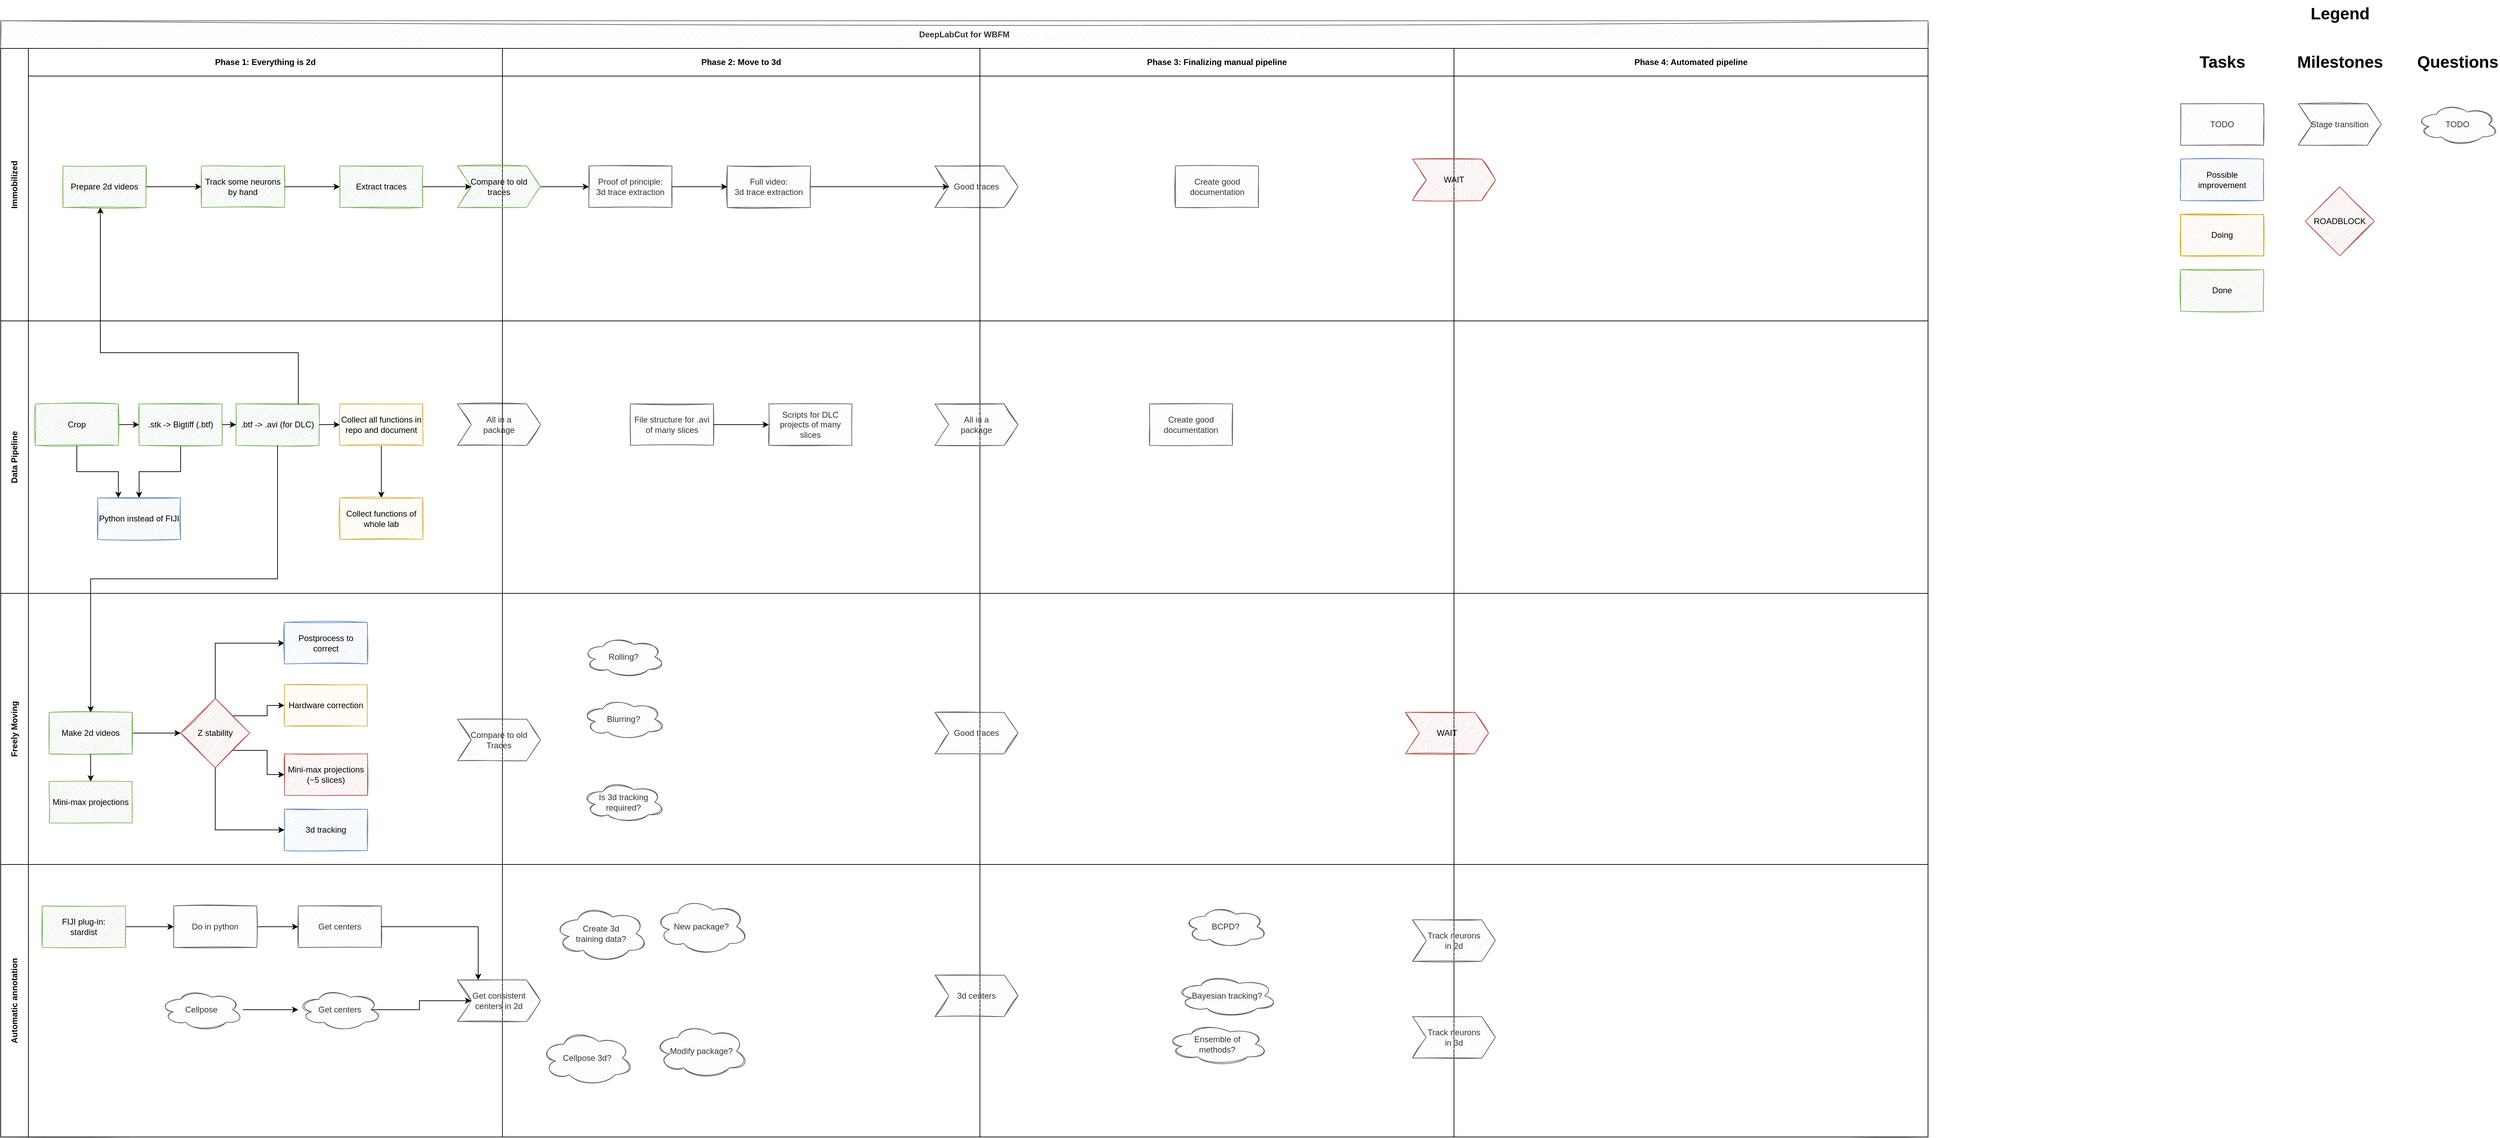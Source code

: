 <mxfile version="13.7.9" type="device" pages="2"><diagram id="wFE0QG_FPsp0jaGvCLVb" name="Cross_functional_flowchart"><mxGraphModel dx="1910" dy="767" grid="1" gridSize="10" guides="1" tooltips="1" connect="1" arrows="1" fold="1" page="1" pageScale="1" pageWidth="850" pageHeight="1100" math="0" shadow="0"><root><mxCell id="0"/><mxCell id="1" parent="0"/><mxCell id="hev4BvdLg8yKeQbU-Obf-103" value="Legend" style="text;strokeColor=none;fillColor=none;html=1;fontSize=24;fontStyle=1;verticalAlign=middle;align=center;glass=0;sketch=1;" parent="1" vertex="1"><mxGeometry x="3450" y="20" width="100" height="40" as="geometry"/></mxCell><mxCell id="hev4BvdLg8yKeQbU-Obf-104" value="TODO" style="rounded=0;whiteSpace=wrap;html=1;glass=0;sketch=1;fillColor=#f5f5f5;strokeColor=#666666;fontColor=#333333;" parent="1" vertex="1"><mxGeometry x="3270" y="170" width="120" height="60" as="geometry"/></mxCell><mxCell id="hev4BvdLg8yKeQbU-Obf-105" value="Doing" style="rounded=0;whiteSpace=wrap;html=1;glass=0;sketch=1;fillColor=#ffe6cc;strokeColor=#d79b00;" parent="1" vertex="1"><mxGeometry x="3270" y="330" width="120" height="60" as="geometry"/></mxCell><mxCell id="hev4BvdLg8yKeQbU-Obf-107" value="Done" style="rounded=0;whiteSpace=wrap;html=1;glass=0;sketch=1;fillColor=#d5e8d4;strokeColor=#82b366;" parent="1" vertex="1"><mxGeometry x="3270" y="410" width="120" height="60" as="geometry"/></mxCell><mxCell id="hev4BvdLg8yKeQbU-Obf-108" value="Possible improvement" style="rounded=0;whiteSpace=wrap;html=1;glass=0;sketch=1;fillColor=#dae8fc;strokeColor=#6c8ebf;" parent="1" vertex="1"><mxGeometry x="3270" y="250" width="120" height="60" as="geometry"/></mxCell><mxCell id="hev4BvdLg8yKeQbU-Obf-110" value="Tasks" style="text;strokeColor=none;fillColor=none;html=1;fontSize=24;fontStyle=1;verticalAlign=middle;align=center;glass=0;sketch=1;" parent="1" vertex="1"><mxGeometry x="3280" y="90" width="100" height="40" as="geometry"/></mxCell><mxCell id="hev4BvdLg8yKeQbU-Obf-111" value="Milestones" style="text;strokeColor=none;fillColor=none;html=1;fontSize=24;fontStyle=1;verticalAlign=middle;align=center;glass=0;sketch=1;" parent="1" vertex="1"><mxGeometry x="3450" y="90" width="100" height="40" as="geometry"/></mxCell><mxCell id="hev4BvdLg8yKeQbU-Obf-112" value="Questions" style="text;strokeColor=none;fillColor=none;html=1;fontSize=24;fontStyle=1;verticalAlign=middle;align=center;glass=0;sketch=1;" parent="1" vertex="1"><mxGeometry x="3620" y="90" width="100" height="40" as="geometry"/></mxCell><mxCell id="hev4BvdLg8yKeQbU-Obf-114" value="TODO" style="ellipse;shape=cloud;whiteSpace=wrap;html=1;fontFamily=Helvetica;fontSize=12;fontColor=#333333;align=center;strokeColor=#666666;fillColor=#f5f5f5;sketch=1;" parent="1" vertex="1"><mxGeometry x="3610" y="170" width="120" height="60" as="geometry"/></mxCell><mxCell id="hev4BvdLg8yKeQbU-Obf-177" value="ROADBLOCK" style="rhombus;whiteSpace=wrap;html=1;glass=0;sketch=1;fillColor=#f8cecc;strokeColor=#b85450;" parent="1" vertex="1"><mxGeometry x="3450" y="290" width="100" height="100" as="geometry"/></mxCell><mxCell id="hev4BvdLg8yKeQbU-Obf-63" value="DeepLabCut for WBFM" style="shape=table;childLayout=tableLayout;rowLines=0;columnLines=0;startSize=40;html=1;whiteSpace=wrap;collapsible=0;recursiveResize=0;expand=0;pointerEvents=0;fontStyle=1;align=center;glass=0;sketch=1;fillColor=#f5f5f5;strokeColor=#666666;fontColor=#333333;" parent="1" vertex="1"><mxGeometry x="120" y="50" width="2785" height="1614" as="geometry"/></mxCell><mxCell id="hev4BvdLg8yKeQbU-Obf-64" value="Immobilized" style="swimlane;horizontal=0;points=[[0,0.5],[1,0.5]];portConstraint=eastwest;startSize=40;html=1;whiteSpace=wrap;collapsible=0;recursiveResize=0;expand=0;pointerEvents=0;fontStyle=1" parent="hev4BvdLg8yKeQbU-Obf-63" vertex="1"><mxGeometry y="40" width="2785" height="394" as="geometry"/></mxCell><mxCell id="hev4BvdLg8yKeQbU-Obf-65" value="Phase 1: Everything is 2d" style="swimlane;connectable=0;startSize=40;html=1;whiteSpace=wrap;collapsible=0;recursiveResize=0;expand=0;pointerEvents=0;" parent="hev4BvdLg8yKeQbU-Obf-64" vertex="1"><mxGeometry x="40" width="685" height="394" as="geometry"/></mxCell><mxCell id="hev4BvdLg8yKeQbU-Obf-136" value="Prepare 2d videos" style="rounded=0;whiteSpace=wrap;html=1;glass=0;sketch=1;fillColor=#d5e8d4;strokeColor=#82b366;" parent="hev4BvdLg8yKeQbU-Obf-65" vertex="1"><mxGeometry x="50" y="170" width="120" height="60" as="geometry"/></mxCell><mxCell id="hev4BvdLg8yKeQbU-Obf-146" value="" style="edgeStyle=orthogonalEdgeStyle;rounded=0;orthogonalLoop=1;jettySize=auto;html=1;" parent="hev4BvdLg8yKeQbU-Obf-65" source="hev4BvdLg8yKeQbU-Obf-136" target="hev4BvdLg8yKeQbU-Obf-145" edge="1"><mxGeometry relative="1" as="geometry"/></mxCell><mxCell id="hev4BvdLg8yKeQbU-Obf-145" value="Track some neurons by hand" style="rounded=0;whiteSpace=wrap;html=1;glass=0;sketch=1;fillColor=#d5e8d4;strokeColor=#82b366;" parent="hev4BvdLg8yKeQbU-Obf-65" vertex="1"><mxGeometry x="250" y="170" width="120" height="60" as="geometry"/></mxCell><mxCell id="hev4BvdLg8yKeQbU-Obf-148" value="" style="edgeStyle=orthogonalEdgeStyle;rounded=0;orthogonalLoop=1;jettySize=auto;html=1;" parent="hev4BvdLg8yKeQbU-Obf-65" source="hev4BvdLg8yKeQbU-Obf-145" target="hev4BvdLg8yKeQbU-Obf-147" edge="1"><mxGeometry relative="1" as="geometry"/></mxCell><mxCell id="hev4BvdLg8yKeQbU-Obf-147" value="Extract traces" style="rounded=0;whiteSpace=wrap;html=1;glass=0;sketch=1;fillColor=#d5e8d4;strokeColor=#82b366;" parent="hev4BvdLg8yKeQbU-Obf-65" vertex="1"><mxGeometry x="450" y="170" width="120" height="60" as="geometry"/></mxCell><mxCell id="hev4BvdLg8yKeQbU-Obf-66" value="Phase 2: Move to 3d" style="swimlane;connectable=0;startSize=40;html=1;whiteSpace=wrap;collapsible=0;recursiveResize=0;expand=0;pointerEvents=0;" parent="hev4BvdLg8yKeQbU-Obf-64" vertex="1"><mxGeometry x="725" width="690" height="394" as="geometry"/></mxCell><mxCell id="hev4BvdLg8yKeQbU-Obf-206" style="edgeStyle=orthogonalEdgeStyle;rounded=0;orthogonalLoop=1;jettySize=auto;html=1;exitX=1;exitY=0.5;exitDx=0;exitDy=0;entryX=0;entryY=0.5;entryDx=0;entryDy=0;" parent="hev4BvdLg8yKeQbU-Obf-66" source="hev4BvdLg8yKeQbU-Obf-149" target="hev4BvdLg8yKeQbU-Obf-205" edge="1"><mxGeometry relative="1" as="geometry"/></mxCell><mxCell id="hev4BvdLg8yKeQbU-Obf-207" value="Good traces" style="shape=step;perimeter=stepPerimeter;whiteSpace=wrap;html=1;fixedSize=1;fontFamily=Helvetica;fontSize=12;fontColor=#333333;align=center;strokeColor=#666666;fillColor=#f5f5f5;sketch=1;" parent="hev4BvdLg8yKeQbU-Obf-66" vertex="1"><mxGeometry x="625" y="170" width="120" height="60" as="geometry"/></mxCell><mxCell id="hev4BvdLg8yKeQbU-Obf-205" value="Proof of principle: &lt;br&gt;3d trace extraction" style="rounded=0;whiteSpace=wrap;html=1;glass=0;sketch=1;fillColor=#f5f5f5;strokeColor=#666666;fontColor=#333333;" parent="hev4BvdLg8yKeQbU-Obf-66" vertex="1"><mxGeometry x="125" y="170" width="120" height="60" as="geometry"/></mxCell><mxCell id="hev4BvdLg8yKeQbU-Obf-149" value="Compare to old traces" style="shape=step;perimeter=stepPerimeter;whiteSpace=wrap;html=1;fixedSize=1;fontFamily=Helvetica;fontSize=12;align=center;strokeColor=#82b366;fillColor=#d5e8d4;sketch=1;" parent="hev4BvdLg8yKeQbU-Obf-66" vertex="1"><mxGeometry x="-65" y="170" width="120" height="60" as="geometry"/></mxCell><mxCell id="hev4BvdLg8yKeQbU-Obf-67" value="Phase 3: Finalizing manual pipeline" style="swimlane;connectable=0;startSize=40;html=1;whiteSpace=wrap;collapsible=0;recursiveResize=0;expand=0;pointerEvents=0;" parent="hev4BvdLg8yKeQbU-Obf-64" vertex="1"><mxGeometry x="1415" width="685" height="394" as="geometry"/></mxCell><mxCell id="hev4BvdLg8yKeQbU-Obf-289" value="Create good documentation" style="rounded=0;whiteSpace=wrap;html=1;glass=0;sketch=1;fillColor=#f5f5f5;strokeColor=#666666;fontColor=#333333;" parent="hev4BvdLg8yKeQbU-Obf-67" vertex="1"><mxGeometry x="282.5" y="170" width="120" height="60" as="geometry"/></mxCell><mxCell id="hev4BvdLg8yKeQbU-Obf-257" value="Phase 4: Automated pipeline" style="swimlane;connectable=0;startSize=40;html=1;whiteSpace=wrap;collapsible=0;recursiveResize=0;expand=0;pointerEvents=0;" parent="hev4BvdLg8yKeQbU-Obf-64" vertex="1"><mxGeometry x="2100" width="685" height="394" as="geometry"/></mxCell><mxCell id="hev4BvdLg8yKeQbU-Obf-288" value="WAIT" style="shape=step;perimeter=stepPerimeter;whiteSpace=wrap;html=1;fixedSize=1;fontFamily=Helvetica;fontSize=12;align=center;strokeColor=#b85450;fillColor=#f8cecc;sketch=1;" parent="hev4BvdLg8yKeQbU-Obf-257" vertex="1"><mxGeometry x="-60" y="160" width="120" height="60" as="geometry"/></mxCell><mxCell id="hev4BvdLg8yKeQbU-Obf-150" style="edgeStyle=orthogonalEdgeStyle;rounded=0;orthogonalLoop=1;jettySize=auto;html=1;exitX=1;exitY=0.5;exitDx=0;exitDy=0;entryX=0;entryY=0.5;entryDx=0;entryDy=0;" parent="hev4BvdLg8yKeQbU-Obf-64" source="hev4BvdLg8yKeQbU-Obf-147" target="hev4BvdLg8yKeQbU-Obf-149" edge="1"><mxGeometry relative="1" as="geometry"/></mxCell><mxCell id="hev4BvdLg8yKeQbU-Obf-120" value="Data Pipeline" style="swimlane;horizontal=0;points=[[0,0.5],[1,0.5]];portConstraint=eastwest;startSize=40;html=1;whiteSpace=wrap;collapsible=0;recursiveResize=0;expand=0;pointerEvents=0;" parent="hev4BvdLg8yKeQbU-Obf-63" vertex="1"><mxGeometry y="434" width="2785" height="394" as="geometry"/></mxCell><mxCell id="hev4BvdLg8yKeQbU-Obf-121" value="" style="swimlane;connectable=0;startSize=0;html=1;whiteSpace=wrap;collapsible=0;recursiveResize=0;expand=0;pointerEvents=0;" parent="hev4BvdLg8yKeQbU-Obf-120" vertex="1"><mxGeometry x="40" width="685" height="394" as="geometry"/></mxCell><mxCell id="hev4BvdLg8yKeQbU-Obf-135" style="edgeStyle=orthogonalEdgeStyle;rounded=0;orthogonalLoop=1;jettySize=auto;html=1;exitX=0.5;exitY=1;exitDx=0;exitDy=0;entryX=0.5;entryY=0;entryDx=0;entryDy=0;" parent="hev4BvdLg8yKeQbU-Obf-121" source="hev4BvdLg8yKeQbU-Obf-124" target="hev4BvdLg8yKeQbU-Obf-134" edge="1"><mxGeometry relative="1" as="geometry"/></mxCell><mxCell id="hev4BvdLg8yKeQbU-Obf-287" style="edgeStyle=orthogonalEdgeStyle;rounded=0;orthogonalLoop=1;jettySize=auto;html=1;exitX=0.5;exitY=1;exitDx=0;exitDy=0;" parent="hev4BvdLg8yKeQbU-Obf-121" source="hev4BvdLg8yKeQbU-Obf-263" target="hev4BvdLg8yKeQbU-Obf-286" edge="1"><mxGeometry relative="1" as="geometry"/></mxCell><mxCell id="hev4BvdLg8yKeQbU-Obf-263" value="Collect all functions in repo and document" style="rounded=0;whiteSpace=wrap;html=1;glass=0;sketch=1;fillColor=#fff2cc;strokeColor=#d6b656;" parent="hev4BvdLg8yKeQbU-Obf-121" vertex="1"><mxGeometry x="450" y="120" width="120" height="60" as="geometry"/></mxCell><mxCell id="hev4BvdLg8yKeQbU-Obf-125" value=".btf -&amp;gt; .avi (for DLC)" style="rounded=0;whiteSpace=wrap;html=1;glass=0;sketch=1;fillColor=#d5e8d4;strokeColor=#82b366;" parent="hev4BvdLg8yKeQbU-Obf-121" vertex="1"><mxGeometry x="300" y="120" width="120" height="60" as="geometry"/></mxCell><mxCell id="hev4BvdLg8yKeQbU-Obf-124" value=".stk -&amp;gt; Bigtiff (.btf)" style="rounded=0;whiteSpace=wrap;html=1;glass=0;sketch=1;fillColor=#d5e8d4;strokeColor=#82b366;" parent="hev4BvdLg8yKeQbU-Obf-121" vertex="1"><mxGeometry x="160" y="120" width="120" height="60" as="geometry"/></mxCell><mxCell id="hev4BvdLg8yKeQbU-Obf-126" value="" style="edgeStyle=orthogonalEdgeStyle;rounded=0;orthogonalLoop=1;jettySize=auto;html=1;" parent="hev4BvdLg8yKeQbU-Obf-121" source="hev4BvdLg8yKeQbU-Obf-124" target="hev4BvdLg8yKeQbU-Obf-125" edge="1"><mxGeometry relative="1" as="geometry"/></mxCell><mxCell id="hev4BvdLg8yKeQbU-Obf-138" style="edgeStyle=orthogonalEdgeStyle;rounded=0;orthogonalLoop=1;jettySize=auto;html=1;exitX=1;exitY=0.5;exitDx=0;exitDy=0;entryX=0;entryY=0.5;entryDx=0;entryDy=0;" parent="hev4BvdLg8yKeQbU-Obf-121" source="hev4BvdLg8yKeQbU-Obf-137" target="hev4BvdLg8yKeQbU-Obf-124" edge="1"><mxGeometry relative="1" as="geometry"/></mxCell><mxCell id="hev4BvdLg8yKeQbU-Obf-140" style="edgeStyle=orthogonalEdgeStyle;rounded=0;orthogonalLoop=1;jettySize=auto;html=1;exitX=0.5;exitY=1;exitDx=0;exitDy=0;entryX=0.25;entryY=0;entryDx=0;entryDy=0;" parent="hev4BvdLg8yKeQbU-Obf-121" source="hev4BvdLg8yKeQbU-Obf-137" target="hev4BvdLg8yKeQbU-Obf-134" edge="1"><mxGeometry relative="1" as="geometry"/></mxCell><mxCell id="hev4BvdLg8yKeQbU-Obf-137" value="Crop" style="rounded=0;whiteSpace=wrap;html=1;glass=0;sketch=1;fillColor=#d5e8d4;strokeColor=#82b366;" parent="hev4BvdLg8yKeQbU-Obf-121" vertex="1"><mxGeometry x="10" y="120" width="120" height="60" as="geometry"/></mxCell><mxCell id="hev4BvdLg8yKeQbU-Obf-212" value="All in a &lt;br&gt;package" style="shape=step;perimeter=stepPerimeter;whiteSpace=wrap;html=1;fixedSize=1;fontFamily=Helvetica;fontSize=12;fontColor=#333333;align=center;strokeColor=#666666;fillColor=#f5f5f5;sketch=1;" parent="hev4BvdLg8yKeQbU-Obf-121" vertex="1"><mxGeometry x="620" y="120" width="120" height="60" as="geometry"/></mxCell><mxCell id="hev4BvdLg8yKeQbU-Obf-286" value="Collect functions of whole lab" style="rounded=0;whiteSpace=wrap;html=1;glass=0;sketch=1;fillColor=#fff2cc;strokeColor=#d6b656;" parent="hev4BvdLg8yKeQbU-Obf-121" vertex="1"><mxGeometry x="450" y="256" width="120" height="60" as="geometry"/></mxCell><mxCell id="hev4BvdLg8yKeQbU-Obf-134" value="Python instead of FIJI" style="rounded=0;whiteSpace=wrap;html=1;glass=0;sketch=1;fillColor=#dae8fc;strokeColor=#6c8ebf;" parent="hev4BvdLg8yKeQbU-Obf-121" vertex="1"><mxGeometry x="100" y="256" width="120" height="60" as="geometry"/></mxCell><mxCell id="hev4BvdLg8yKeQbU-Obf-264" value="" style="edgeStyle=orthogonalEdgeStyle;rounded=0;orthogonalLoop=1;jettySize=auto;html=1;" parent="hev4BvdLg8yKeQbU-Obf-121" source="hev4BvdLg8yKeQbU-Obf-125" target="hev4BvdLg8yKeQbU-Obf-263" edge="1"><mxGeometry relative="1" as="geometry"/></mxCell><mxCell id="hev4BvdLg8yKeQbU-Obf-122" value="" style="swimlane;connectable=0;startSize=0;html=1;whiteSpace=wrap;collapsible=0;recursiveResize=0;expand=0;pointerEvents=0;" parent="hev4BvdLg8yKeQbU-Obf-120" vertex="1"><mxGeometry x="725" width="690" height="394" as="geometry"/></mxCell><mxCell id="hev4BvdLg8yKeQbU-Obf-213" value="File structure for .avi of many slices" style="rounded=0;whiteSpace=wrap;html=1;glass=0;sketch=1;fillColor=#f5f5f5;strokeColor=#666666;fontColor=#333333;" parent="hev4BvdLg8yKeQbU-Obf-122" vertex="1"><mxGeometry x="185" y="120" width="120" height="60" as="geometry"/></mxCell><mxCell id="hev4BvdLg8yKeQbU-Obf-215" value="" style="edgeStyle=orthogonalEdgeStyle;rounded=0;orthogonalLoop=1;jettySize=auto;html=1;" parent="hev4BvdLg8yKeQbU-Obf-122" source="hev4BvdLg8yKeQbU-Obf-213" target="hev4BvdLg8yKeQbU-Obf-214" edge="1"><mxGeometry relative="1" as="geometry"/></mxCell><mxCell id="hev4BvdLg8yKeQbU-Obf-214" value="Scripts for DLC projects of many slices" style="rounded=0;whiteSpace=wrap;html=1;glass=0;sketch=1;fillColor=#f5f5f5;strokeColor=#666666;fontColor=#333333;" parent="hev4BvdLg8yKeQbU-Obf-122" vertex="1"><mxGeometry x="385" y="120" width="120" height="60" as="geometry"/></mxCell><mxCell id="hev4BvdLg8yKeQbU-Obf-123" value="" style="swimlane;connectable=0;startSize=0;html=1;whiteSpace=wrap;collapsible=0;recursiveResize=0;expand=0;pointerEvents=0;" parent="hev4BvdLg8yKeQbU-Obf-120" vertex="1"><mxGeometry x="1415" width="685" height="394" as="geometry"/></mxCell><mxCell id="hev4BvdLg8yKeQbU-Obf-284" value="All in a &lt;br&gt;package" style="shape=step;perimeter=stepPerimeter;whiteSpace=wrap;html=1;fixedSize=1;fontFamily=Helvetica;fontSize=12;fontColor=#333333;align=center;strokeColor=#666666;fillColor=#f5f5f5;sketch=1;" parent="hev4BvdLg8yKeQbU-Obf-123" vertex="1"><mxGeometry x="-65" y="120" width="120" height="60" as="geometry"/></mxCell><mxCell id="hev4BvdLg8yKeQbU-Obf-308" value="Create good documentation" style="rounded=0;whiteSpace=wrap;html=1;glass=0;sketch=1;fillColor=#f5f5f5;strokeColor=#666666;fontColor=#333333;" parent="hev4BvdLg8yKeQbU-Obf-123" vertex="1"><mxGeometry x="245" y="120" width="120" height="60" as="geometry"/></mxCell><mxCell id="hev4BvdLg8yKeQbU-Obf-258" style="swimlane;connectable=0;startSize=0;html=1;whiteSpace=wrap;collapsible=0;recursiveResize=0;expand=0;pointerEvents=0;" parent="hev4BvdLg8yKeQbU-Obf-120" vertex="1"><mxGeometry x="2100" width="685" height="394" as="geometry"/></mxCell><mxCell id="hev4BvdLg8yKeQbU-Obf-68" value="Freely Moving&lt;br&gt;" style="swimlane;horizontal=0;points=[[0,0.5],[1,0.5]];portConstraint=eastwest;startSize=40;html=1;whiteSpace=wrap;collapsible=0;recursiveResize=0;expand=0;pointerEvents=0;" parent="hev4BvdLg8yKeQbU-Obf-63" vertex="1"><mxGeometry y="828" width="2785" height="392" as="geometry"/></mxCell><mxCell id="hev4BvdLg8yKeQbU-Obf-69" value="" style="swimlane;connectable=0;startSize=0;html=1;whiteSpace=wrap;collapsible=0;recursiveResize=0;expand=0;pointerEvents=0;" parent="hev4BvdLg8yKeQbU-Obf-68" vertex="1"><mxGeometry x="40" width="685" height="392" as="geometry"/></mxCell><mxCell id="hev4BvdLg8yKeQbU-Obf-179" style="edgeStyle=orthogonalEdgeStyle;rounded=0;orthogonalLoop=1;jettySize=auto;html=1;exitX=1;exitY=0.5;exitDx=0;exitDy=0;" parent="hev4BvdLg8yKeQbU-Obf-69" source="hev4BvdLg8yKeQbU-Obf-151" target="hev4BvdLg8yKeQbU-Obf-178" edge="1"><mxGeometry relative="1" as="geometry"/></mxCell><mxCell id="hev4BvdLg8yKeQbU-Obf-183" style="edgeStyle=orthogonalEdgeStyle;rounded=0;orthogonalLoop=1;jettySize=auto;html=1;exitX=0.5;exitY=0;exitDx=0;exitDy=0;entryX=0;entryY=0.5;entryDx=0;entryDy=0;" parent="hev4BvdLg8yKeQbU-Obf-69" source="hev4BvdLg8yKeQbU-Obf-178" target="hev4BvdLg8yKeQbU-Obf-180" edge="1"><mxGeometry relative="1" as="geometry"/></mxCell><mxCell id="hev4BvdLg8yKeQbU-Obf-180" value="Postprocess to correct" style="rounded=0;whiteSpace=wrap;html=1;glass=0;sketch=1;fillColor=#dae8fc;strokeColor=#6c8ebf;" parent="hev4BvdLg8yKeQbU-Obf-69" vertex="1"><mxGeometry x="370" y="42" width="120" height="60" as="geometry"/></mxCell><mxCell id="hev4BvdLg8yKeQbU-Obf-181" value="Hardware correction" style="rounded=0;whiteSpace=wrap;html=1;glass=0;sketch=1;fillColor=#fff2cc;strokeColor=#d6b656;" parent="hev4BvdLg8yKeQbU-Obf-69" vertex="1"><mxGeometry x="370" y="132" width="120" height="60" as="geometry"/></mxCell><mxCell id="hev4BvdLg8yKeQbU-Obf-197" style="edgeStyle=orthogonalEdgeStyle;rounded=0;orthogonalLoop=1;jettySize=auto;html=1;exitX=1;exitY=1;exitDx=0;exitDy=0;entryX=0;entryY=0.5;entryDx=0;entryDy=0;" parent="hev4BvdLg8yKeQbU-Obf-69" source="hev4BvdLg8yKeQbU-Obf-178" target="hev4BvdLg8yKeQbU-Obf-196" edge="1"><mxGeometry relative="1" as="geometry"/></mxCell><mxCell id="hev4BvdLg8yKeQbU-Obf-199" style="edgeStyle=orthogonalEdgeStyle;rounded=0;orthogonalLoop=1;jettySize=auto;html=1;exitX=0.5;exitY=1;exitDx=0;exitDy=0;entryX=0;entryY=0.5;entryDx=0;entryDy=0;" parent="hev4BvdLg8yKeQbU-Obf-69" source="hev4BvdLg8yKeQbU-Obf-178" target="hev4BvdLg8yKeQbU-Obf-198" edge="1"><mxGeometry relative="1" as="geometry"/></mxCell><mxCell id="iE_my3xaomzbqtT_c_Il-1" style="edgeStyle=orthogonalEdgeStyle;rounded=0;orthogonalLoop=1;jettySize=auto;html=1;exitX=1;exitY=0;exitDx=0;exitDy=0;entryX=0;entryY=0.5;entryDx=0;entryDy=0;" parent="hev4BvdLg8yKeQbU-Obf-69" source="hev4BvdLg8yKeQbU-Obf-178" target="hev4BvdLg8yKeQbU-Obf-181" edge="1"><mxGeometry relative="1" as="geometry"/></mxCell><mxCell id="hev4BvdLg8yKeQbU-Obf-178" value="Z stability" style="rhombus;whiteSpace=wrap;html=1;glass=0;sketch=1;fillColor=#f8cecc;strokeColor=#b85450;" parent="hev4BvdLg8yKeQbU-Obf-69" vertex="1"><mxGeometry x="220" y="152" width="100" height="100" as="geometry"/></mxCell><mxCell id="hev4BvdLg8yKeQbU-Obf-151" value="Make 2d videos" style="rounded=0;whiteSpace=wrap;html=1;glass=0;sketch=1;fillColor=#d5e8d4;strokeColor=#82b366;" parent="hev4BvdLg8yKeQbU-Obf-69" vertex="1"><mxGeometry x="30" y="172" width="120" height="60" as="geometry"/></mxCell><mxCell id="hev4BvdLg8yKeQbU-Obf-196" value="Mini-max projections (~5 slices)" style="rounded=0;whiteSpace=wrap;html=1;glass=0;sketch=1;fillColor=#f8cecc;strokeColor=#b85450;" parent="hev4BvdLg8yKeQbU-Obf-69" vertex="1"><mxGeometry x="370" y="232" width="120" height="60" as="geometry"/></mxCell><mxCell id="iE_my3xaomzbqtT_c_Il-30" value="Mini-max projections" style="rounded=0;whiteSpace=wrap;html=1;glass=0;sketch=1;fillColor=#d5e8d4;strokeColor=#82b366;" parent="hev4BvdLg8yKeQbU-Obf-69" vertex="1"><mxGeometry x="30" y="272" width="120" height="60" as="geometry"/></mxCell><mxCell id="hev4BvdLg8yKeQbU-Obf-198" value="3d tracking" style="rounded=0;whiteSpace=wrap;html=1;glass=0;sketch=1;fillColor=#dae8fc;strokeColor=#6c8ebf;" parent="hev4BvdLg8yKeQbU-Obf-69" vertex="1"><mxGeometry x="370" y="312" width="120" height="60" as="geometry"/></mxCell><mxCell id="iE_my3xaomzbqtT_c_Il-31" value="" style="edgeStyle=orthogonalEdgeStyle;rounded=0;orthogonalLoop=1;jettySize=auto;html=1;" parent="hev4BvdLg8yKeQbU-Obf-69" source="hev4BvdLg8yKeQbU-Obf-151" target="iE_my3xaomzbqtT_c_Il-30" edge="1"><mxGeometry relative="1" as="geometry"/></mxCell><mxCell id="hev4BvdLg8yKeQbU-Obf-70" value="" style="swimlane;connectable=0;startSize=0;html=1;whiteSpace=wrap;collapsible=0;recursiveResize=0;expand=0;pointerEvents=0;" parent="hev4BvdLg8yKeQbU-Obf-68" vertex="1"><mxGeometry x="725" width="690" height="392" as="geometry"/></mxCell><mxCell id="hev4BvdLg8yKeQbU-Obf-309" value="Rolling?" style="ellipse;shape=cloud;whiteSpace=wrap;html=1;fontFamily=Helvetica;fontSize=12;fontColor=#333333;align=center;strokeColor=#666666;fillColor=#f5f5f5;sketch=1;" parent="hev4BvdLg8yKeQbU-Obf-70" vertex="1"><mxGeometry x="115" y="62" width="120" height="60" as="geometry"/></mxCell><mxCell id="hev4BvdLg8yKeQbU-Obf-310" value="Blurring?" style="ellipse;shape=cloud;whiteSpace=wrap;html=1;fontFamily=Helvetica;fontSize=12;fontColor=#333333;align=center;strokeColor=#666666;fillColor=#f5f5f5;sketch=1;" parent="hev4BvdLg8yKeQbU-Obf-70" vertex="1"><mxGeometry x="115" y="152" width="120" height="60" as="geometry"/></mxCell><mxCell id="hev4BvdLg8yKeQbU-Obf-115" value="Compare to old&lt;br&gt;Traces" style="shape=step;perimeter=stepPerimeter;whiteSpace=wrap;html=1;fixedSize=1;fontFamily=Helvetica;fontSize=12;fontColor=#333333;align=center;strokeColor=#666666;fillColor=#f5f5f5;sketch=1;" parent="hev4BvdLg8yKeQbU-Obf-70" vertex="1"><mxGeometry x="-65" y="182" width="120" height="60" as="geometry"/></mxCell><mxCell id="hev4BvdLg8yKeQbU-Obf-311" value="Is 3d tracking required?" style="ellipse;shape=cloud;whiteSpace=wrap;html=1;fontFamily=Helvetica;fontSize=12;fontColor=#333333;align=center;strokeColor=#666666;fillColor=#f5f5f5;sketch=1;" parent="hev4BvdLg8yKeQbU-Obf-70" vertex="1"><mxGeometry x="115" y="272" width="120" height="60" as="geometry"/></mxCell><mxCell id="hev4BvdLg8yKeQbU-Obf-71" value="" style="swimlane;connectable=0;startSize=0;html=1;whiteSpace=wrap;collapsible=0;recursiveResize=0;expand=0;pointerEvents=0;" parent="hev4BvdLg8yKeQbU-Obf-68" vertex="1"><mxGeometry x="1415" width="685" height="392" as="geometry"/></mxCell><mxCell id="hev4BvdLg8yKeQbU-Obf-285" value="Good traces" style="shape=step;perimeter=stepPerimeter;whiteSpace=wrap;html=1;fixedSize=1;fontFamily=Helvetica;fontSize=12;fontColor=#333333;align=center;strokeColor=#666666;fillColor=#f5f5f5;sketch=1;" parent="hev4BvdLg8yKeQbU-Obf-71" vertex="1"><mxGeometry x="-65" y="172" width="120" height="60" as="geometry"/></mxCell><mxCell id="hev4BvdLg8yKeQbU-Obf-259" style="swimlane;connectable=0;startSize=0;html=1;whiteSpace=wrap;collapsible=0;recursiveResize=0;expand=0;pointerEvents=0;" parent="hev4BvdLg8yKeQbU-Obf-68" vertex="1"><mxGeometry x="2100" width="685" height="392" as="geometry"/></mxCell><mxCell id="iE_my3xaomzbqtT_c_Il-6" value="WAIT" style="shape=step;perimeter=stepPerimeter;whiteSpace=wrap;html=1;fixedSize=1;fontFamily=Helvetica;fontSize=12;align=center;strokeColor=#b85450;fillColor=#f8cecc;sketch=1;" parent="hev4BvdLg8yKeQbU-Obf-259" vertex="1"><mxGeometry x="-70" y="172" width="120" height="60" as="geometry"/></mxCell><mxCell id="hev4BvdLg8yKeQbU-Obf-72" value="Automatic annotation" style="swimlane;horizontal=0;points=[[0,0.5],[1,0.5]];portConstraint=eastwest;startSize=40;html=1;whiteSpace=wrap;collapsible=0;recursiveResize=0;expand=0;pointerEvents=0;" parent="hev4BvdLg8yKeQbU-Obf-63" vertex="1"><mxGeometry y="1220" width="2785" height="394" as="geometry"/></mxCell><mxCell id="hev4BvdLg8yKeQbU-Obf-73" value="" style="swimlane;connectable=0;startSize=0;html=1;whiteSpace=wrap;collapsible=0;recursiveResize=0;expand=0;pointerEvents=0;" parent="hev4BvdLg8yKeQbU-Obf-72" vertex="1"><mxGeometry x="40" width="685" height="394" as="geometry"/></mxCell><mxCell id="2TX8q4h2jTVLsFFCNj67-2" style="edgeStyle=orthogonalEdgeStyle;rounded=0;orthogonalLoop=1;jettySize=auto;html=1;exitX=1;exitY=0.5;exitDx=0;exitDy=0;entryX=0;entryY=0.5;entryDx=0;entryDy=0;" parent="hev4BvdLg8yKeQbU-Obf-73" source="hev4BvdLg8yKeQbU-Obf-202" target="2TX8q4h2jTVLsFFCNj67-1" edge="1"><mxGeometry relative="1" as="geometry"/></mxCell><mxCell id="hev4BvdLg8yKeQbU-Obf-202" value="Do in python" style="rounded=0;whiteSpace=wrap;html=1;glass=0;sketch=1;fillColor=#f5f5f5;strokeColor=#666666;fontColor=#333333;" parent="hev4BvdLg8yKeQbU-Obf-73" vertex="1"><mxGeometry x="210" y="60" width="120" height="60" as="geometry"/></mxCell><mxCell id="hev4BvdLg8yKeQbU-Obf-203" style="edgeStyle=orthogonalEdgeStyle;rounded=0;orthogonalLoop=1;jettySize=auto;html=1;exitX=1;exitY=0.5;exitDx=0;exitDy=0;" parent="hev4BvdLg8yKeQbU-Obf-73" source="hev4BvdLg8yKeQbU-Obf-200" target="hev4BvdLg8yKeQbU-Obf-202" edge="1"><mxGeometry relative="1" as="geometry"/></mxCell><mxCell id="hev4BvdLg8yKeQbU-Obf-200" value="FIJI plug-in:&lt;br&gt;stardist" style="rounded=0;whiteSpace=wrap;html=1;glass=0;sketch=1;fillColor=#d5e8d4;strokeColor=#82b366;" parent="hev4BvdLg8yKeQbU-Obf-73" vertex="1"><mxGeometry x="20" y="60" width="120" height="60" as="geometry"/></mxCell><mxCell id="2TX8q4h2jTVLsFFCNj67-1" value="Get centers" style="rounded=0;whiteSpace=wrap;html=1;glass=0;sketch=1;fillColor=#f5f5f5;strokeColor=#666666;fontColor=#333333;" parent="hev4BvdLg8yKeQbU-Obf-73" vertex="1"><mxGeometry x="390" y="60" width="120" height="60" as="geometry"/></mxCell><mxCell id="hev4BvdLg8yKeQbU-Obf-201" value="Cellpose" style="ellipse;shape=cloud;whiteSpace=wrap;html=1;fontFamily=Helvetica;fontSize=12;fontColor=#333333;align=center;strokeColor=#666666;fillColor=#f5f5f5;sketch=1;" parent="hev4BvdLg8yKeQbU-Obf-73" vertex="1"><mxGeometry x="190" y="180" width="120" height="60" as="geometry"/></mxCell><mxCell id="hev4BvdLg8yKeQbU-Obf-74" value="" style="swimlane;connectable=0;startSize=0;html=1;whiteSpace=wrap;collapsible=0;recursiveResize=0;expand=0;pointerEvents=0;" parent="hev4BvdLg8yKeQbU-Obf-72" vertex="1"><mxGeometry x="725" width="690" height="394" as="geometry"/></mxCell><mxCell id="PgHtHLMJaOZ6lrCSqh0O-1" value="Create 3d &lt;br&gt;training data?" style="ellipse;shape=cloud;whiteSpace=wrap;html=1;rounded=0;shadow=0;glass=0;sketch=1;strokeWidth=1;fillColor=#f5f5f5;strokeColor=#666666;fontColor=#333333;" vertex="1" parent="hev4BvdLg8yKeQbU-Obf-74"><mxGeometry x="75" y="60" width="135" height="80" as="geometry"/></mxCell><mxCell id="1MeQlNhRSGCnsVHs70Nt-3" value="New package?" style="ellipse;shape=cloud;whiteSpace=wrap;html=1;rounded=0;shadow=0;glass=0;sketch=1;strokeWidth=1;fillColor=#f5f5f5;strokeColor=#666666;fontColor=#333333;" parent="hev4BvdLg8yKeQbU-Obf-74" vertex="1"><mxGeometry x="220" y="50" width="135" height="80" as="geometry"/></mxCell><mxCell id="hev4BvdLg8yKeQbU-Obf-204" value="Get consistent centers in 2d" style="shape=step;perimeter=stepPerimeter;whiteSpace=wrap;html=1;fixedSize=1;fontFamily=Helvetica;fontSize=12;fontColor=#333333;align=center;strokeColor=#666666;fillColor=#f5f5f5;sketch=1;" parent="hev4BvdLg8yKeQbU-Obf-74" vertex="1"><mxGeometry x="-65" y="167" width="120" height="60" as="geometry"/></mxCell><mxCell id="2TX8q4h2jTVLsFFCNj67-8" value="Cellpose 3d?" style="ellipse;shape=cloud;whiteSpace=wrap;html=1;rounded=0;shadow=0;glass=0;sketch=1;strokeWidth=1;fillColor=#f5f5f5;strokeColor=#666666;fontColor=#333333;" parent="hev4BvdLg8yKeQbU-Obf-74" vertex="1"><mxGeometry x="55" y="240" width="135" height="80" as="geometry"/></mxCell><mxCell id="1MeQlNhRSGCnsVHs70Nt-2" value="Modify package?" style="ellipse;shape=cloud;whiteSpace=wrap;html=1;rounded=0;shadow=0;glass=0;sketch=1;strokeWidth=1;fillColor=#f5f5f5;strokeColor=#666666;fontColor=#333333;" parent="hev4BvdLg8yKeQbU-Obf-74" vertex="1"><mxGeometry x="220" y="230" width="135" height="80" as="geometry"/></mxCell><mxCell id="hev4BvdLg8yKeQbU-Obf-75" value="" style="swimlane;connectable=0;startSize=0;html=1;whiteSpace=wrap;collapsible=0;recursiveResize=0;expand=0;pointerEvents=0;" parent="hev4BvdLg8yKeQbU-Obf-72" vertex="1"><mxGeometry x="1415" width="685" height="394" as="geometry"/></mxCell><mxCell id="iE_my3xaomzbqtT_c_Il-29" value="BCPD?" style="ellipse;shape=cloud;whiteSpace=wrap;html=1;fontFamily=Helvetica;fontSize=12;fontColor=#333333;align=center;strokeColor=#666666;fillColor=#f5f5f5;sketch=1;" parent="hev4BvdLg8yKeQbU-Obf-75" vertex="1"><mxGeometry x="295" y="60" width="120" height="60" as="geometry"/></mxCell><mxCell id="1MeQlNhRSGCnsVHs70Nt-20" value="Bayesian tracking?" style="ellipse;shape=cloud;whiteSpace=wrap;html=1;fontFamily=Helvetica;fontSize=12;fontColor=#333333;align=center;strokeColor=#666666;fillColor=#f5f5f5;sketch=1;" parent="hev4BvdLg8yKeQbU-Obf-75" vertex="1"><mxGeometry x="282.5" y="160" width="147.5" height="60" as="geometry"/></mxCell><mxCell id="1MeQlNhRSGCnsVHs70Nt-21" value="Ensemble of &lt;br&gt;methods?" style="ellipse;shape=cloud;whiteSpace=wrap;html=1;fontFamily=Helvetica;fontSize=12;fontColor=#333333;align=center;strokeColor=#666666;fillColor=#f5f5f5;sketch=1;" parent="hev4BvdLg8yKeQbU-Obf-75" vertex="1"><mxGeometry x="268.75" y="230" width="147.5" height="60" as="geometry"/></mxCell><mxCell id="hev4BvdLg8yKeQbU-Obf-260" style="swimlane;connectable=0;startSize=0;html=1;whiteSpace=wrap;collapsible=0;recursiveResize=0;expand=0;pointerEvents=0;" parent="hev4BvdLg8yKeQbU-Obf-72" vertex="1"><mxGeometry x="2100" width="685" height="394" as="geometry"/></mxCell><mxCell id="hev4BvdLg8yKeQbU-Obf-261" value="Track neurons &lt;br&gt;in 2d" style="shape=step;perimeter=stepPerimeter;whiteSpace=wrap;html=1;fixedSize=1;fontFamily=Helvetica;fontSize=12;fontColor=#333333;align=center;strokeColor=#666666;fillColor=#f5f5f5;sketch=1;" parent="hev4BvdLg8yKeQbU-Obf-260" vertex="1"><mxGeometry x="-60" y="80" width="120" height="60" as="geometry"/></mxCell><mxCell id="hev4BvdLg8yKeQbU-Obf-262" value="Track neurons &lt;br&gt;in 3d" style="shape=step;perimeter=stepPerimeter;whiteSpace=wrap;html=1;fixedSize=1;fontFamily=Helvetica;fontSize=12;fontColor=#333333;align=center;strokeColor=#666666;fillColor=#f5f5f5;sketch=1;" parent="hev4BvdLg8yKeQbU-Obf-260" vertex="1"><mxGeometry x="-60" y="220" width="120" height="60" as="geometry"/></mxCell><mxCell id="2TX8q4h2jTVLsFFCNj67-4" style="edgeStyle=orthogonalEdgeStyle;rounded=0;orthogonalLoop=1;jettySize=auto;html=1;exitX=1;exitY=0.5;exitDx=0;exitDy=0;entryX=0.25;entryY=0;entryDx=0;entryDy=0;" parent="hev4BvdLg8yKeQbU-Obf-72" source="2TX8q4h2jTVLsFFCNj67-1" target="hev4BvdLg8yKeQbU-Obf-204" edge="1"><mxGeometry relative="1" as="geometry"/></mxCell><mxCell id="hev4BvdLg8yKeQbU-Obf-144" style="edgeStyle=orthogonalEdgeStyle;rounded=0;orthogonalLoop=1;jettySize=auto;html=1;entryX=0.45;entryY=1;entryDx=0;entryDy=0;entryPerimeter=0;" parent="hev4BvdLg8yKeQbU-Obf-63" source="hev4BvdLg8yKeQbU-Obf-125" target="hev4BvdLg8yKeQbU-Obf-136" edge="1"><mxGeometry relative="1" as="geometry"><Array as="points"><mxPoint x="430" y="480"/><mxPoint x="144" y="480"/></Array></mxGeometry></mxCell><mxCell id="hev4BvdLg8yKeQbU-Obf-155" style="edgeStyle=orthogonalEdgeStyle;rounded=0;orthogonalLoop=1;jettySize=auto;html=1;exitX=0.5;exitY=1;exitDx=0;exitDy=0;" parent="hev4BvdLg8yKeQbU-Obf-63" source="hev4BvdLg8yKeQbU-Obf-125" target="hev4BvdLg8yKeQbU-Obf-151" edge="1"><mxGeometry relative="1" as="geometry"/></mxCell><mxCell id="hev4BvdLg8yKeQbU-Obf-211" value="Stage transition" style="shape=step;perimeter=stepPerimeter;whiteSpace=wrap;html=1;fixedSize=1;fontFamily=Helvetica;fontSize=12;fontColor=#333333;align=center;strokeColor=#666666;fillColor=#f5f5f5;sketch=1;" parent="1" vertex="1"><mxGeometry x="3440" y="170" width="120" height="60" as="geometry"/></mxCell><mxCell id="hev4BvdLg8yKeQbU-Obf-210" value="3d centers" style="shape=step;perimeter=stepPerimeter;whiteSpace=wrap;html=1;fixedSize=1;fontFamily=Helvetica;fontSize=12;fontColor=#333333;align=center;strokeColor=#666666;fillColor=#f5f5f5;sketch=1;" parent="1" vertex="1"><mxGeometry x="1470" y="1430" width="120" height="60" as="geometry"/></mxCell><mxCell id="iE_my3xaomzbqtT_c_Il-5" style="edgeStyle=orthogonalEdgeStyle;rounded=0;orthogonalLoop=1;jettySize=auto;html=1;exitX=1;exitY=0.5;exitDx=0;exitDy=0;entryX=0;entryY=0.5;entryDx=0;entryDy=0;" parent="1" source="iE_my3xaomzbqtT_c_Il-3" target="hev4BvdLg8yKeQbU-Obf-207" edge="1"><mxGeometry relative="1" as="geometry"/></mxCell><mxCell id="iE_my3xaomzbqtT_c_Il-3" value="Full video: &lt;br&gt;3d trace extraction" style="rounded=0;whiteSpace=wrap;html=1;glass=0;sketch=1;fillColor=#f5f5f5;strokeColor=#666666;fontColor=#333333;" parent="1" vertex="1"><mxGeometry x="1170" y="260" width="120" height="60" as="geometry"/></mxCell><mxCell id="iE_my3xaomzbqtT_c_Il-4" value="" style="edgeStyle=orthogonalEdgeStyle;rounded=0;orthogonalLoop=1;jettySize=auto;html=1;" parent="1" source="hev4BvdLg8yKeQbU-Obf-205" target="iE_my3xaomzbqtT_c_Il-3" edge="1"><mxGeometry relative="1" as="geometry"/></mxCell><mxCell id="2TX8q4h2jTVLsFFCNj67-7" style="edgeStyle=orthogonalEdgeStyle;rounded=0;orthogonalLoop=1;jettySize=auto;html=1;exitX=0.875;exitY=0.5;exitDx=0;exitDy=0;exitPerimeter=0;entryX=0;entryY=0.5;entryDx=0;entryDy=0;" parent="1" source="2TX8q4h2jTVLsFFCNj67-5" target="hev4BvdLg8yKeQbU-Obf-204" edge="1"><mxGeometry relative="1" as="geometry"/></mxCell><mxCell id="2TX8q4h2jTVLsFFCNj67-5" value="Get centers" style="ellipse;shape=cloud;whiteSpace=wrap;html=1;fontFamily=Helvetica;fontSize=12;fontColor=#333333;align=center;strokeColor=#666666;fillColor=#f5f5f5;sketch=1;" parent="1" vertex="1"><mxGeometry x="550" y="1450" width="120" height="60" as="geometry"/></mxCell><mxCell id="2TX8q4h2jTVLsFFCNj67-6" value="" style="edgeStyle=orthogonalEdgeStyle;rounded=0;orthogonalLoop=1;jettySize=auto;html=1;" parent="1" source="hev4BvdLg8yKeQbU-Obf-201" target="2TX8q4h2jTVLsFFCNj67-5" edge="1"><mxGeometry relative="1" as="geometry"/></mxCell></root></mxGraphModel></diagram><diagram id="Xz986lbphlpK2g3RESz4" name="Gantt_chart"><mxGraphModel dx="2785" dy="1118" grid="1" gridSize="10" guides="1" tooltips="1" connect="1" arrows="1" fold="1" page="1" pageScale="1" pageWidth="850" pageHeight="1100" math="0" shadow="0"><root><mxCell id="WiOBHf85oEq5pmOU45tL-0"/><mxCell id="WiOBHf85oEq5pmOU45tL-1" parent="WiOBHf85oEq5pmOU45tL-0"/><mxCell id="xVe8vjGL5FuykXpWxPjf-0" value="Plan" style="shape=table;childLayout=tableLayout;rowLines=0;columnLines=0;startSize=40;html=1;whiteSpace=wrap;collapsible=0;recursiveResize=0;expand=0;pointerEvents=0;fontStyle=1;align=center;glass=0;sketch=1;" vertex="1" parent="WiOBHf85oEq5pmOU45tL-1"><mxGeometry x="230" y="200" width="1615" height="2120" as="geometry"/></mxCell><mxCell id="xVe8vjGL5FuykXpWxPjf-1" value="" style="swimlane;horizontal=0;points=[[0,0.5],[1,0.5]];portConstraint=eastwest;startSize=40;html=1;whiteSpace=wrap;collapsible=0;recursiveResize=0;expand=0;pointerEvents=0;fontStyle=1" vertex="1" parent="xVe8vjGL5FuykXpWxPjf-0"><mxGeometry y="40" width="1615" height="40" as="geometry"/></mxCell><mxCell id="xVe8vjGL5FuykXpWxPjf-2" value="September" style="swimlane;connectable=0;startSize=40;html=1;whiteSpace=wrap;collapsible=0;recursiveResize=0;expand=0;pointerEvents=0;" vertex="1" parent="xVe8vjGL5FuykXpWxPjf-1"><mxGeometry x="40" width="225" height="40" as="geometry"/></mxCell><mxCell id="xVe8vjGL5FuykXpWxPjf-3" value="October" style="swimlane;connectable=0;startSize=40;html=1;whiteSpace=wrap;collapsible=0;recursiveResize=0;expand=0;pointerEvents=0;" vertex="1" parent="xVe8vjGL5FuykXpWxPjf-1"><mxGeometry x="265" width="225" height="40" as="geometry"/></mxCell><mxCell id="l4TGZy6tdQrPLpafytEB-0" value="November" style="swimlane;connectable=0;startSize=40;html=1;whiteSpace=wrap;collapsible=0;recursiveResize=0;expand=0;pointerEvents=0;" vertex="1" parent="xVe8vjGL5FuykXpWxPjf-1"><mxGeometry x="490" width="225" height="40" as="geometry"/></mxCell><mxCell id="xVe8vjGL5FuykXpWxPjf-4" value="December" style="swimlane;connectable=0;startSize=40;html=1;whiteSpace=wrap;collapsible=0;recursiveResize=0;expand=0;pointerEvents=0;" vertex="1" parent="xVe8vjGL5FuykXpWxPjf-1"><mxGeometry x="715" width="225" height="40" as="geometry"/></mxCell><mxCell id="xVe8vjGL5FuykXpWxPjf-25" value="January" style="swimlane;connectable=0;startSize=40;html=1;whiteSpace=wrap;collapsible=0;recursiveResize=0;expand=0;pointerEvents=0;" vertex="1" parent="xVe8vjGL5FuykXpWxPjf-1"><mxGeometry x="940" width="225" height="40" as="geometry"/></mxCell><mxCell id="xVe8vjGL5FuykXpWxPjf-22" value="February" style="swimlane;connectable=0;startSize=40;html=1;whiteSpace=wrap;collapsible=0;recursiveResize=0;expand=0;pointerEvents=0;" vertex="1" parent="xVe8vjGL5FuykXpWxPjf-1"><mxGeometry x="1165" width="225" height="40" as="geometry"/></mxCell><mxCell id="xVe8vjGL5FuykXpWxPjf-19" value="March" style="swimlane;connectable=0;startSize=40;html=1;whiteSpace=wrap;collapsible=0;recursiveResize=0;expand=0;pointerEvents=0;" vertex="1" parent="xVe8vjGL5FuykXpWxPjf-1"><mxGeometry x="1390" width="225" height="40" as="geometry"/></mxCell><mxCell id="xVe8vjGL5FuykXpWxPjf-5" value="Immobilized 1: 2d" style="swimlane;horizontal=0;points=[[0,0.5],[1,0.5]];portConstraint=eastwest;startSize=40;html=1;whiteSpace=wrap;collapsible=0;recursiveResize=0;expand=0;pointerEvents=0;" vertex="1" parent="xVe8vjGL5FuykXpWxPjf-0"><mxGeometry y="80" width="1615" height="120" as="geometry"/></mxCell><mxCell id="xVe8vjGL5FuykXpWxPjf-6" value="" style="swimlane;connectable=0;startSize=0;html=1;whiteSpace=wrap;collapsible=0;recursiveResize=0;expand=0;pointerEvents=0;perimeterSpacing=2;sketch=0;shadow=0;rounded=0;glass=0;" vertex="1" parent="xVe8vjGL5FuykXpWxPjf-5"><mxGeometry x="40" width="225" height="120" as="geometry"/></mxCell><mxCell id="6h4oM7ey6eZKjrLTTHwM-48" value="DONE" style="rounded=0;whiteSpace=wrap;html=1;shadow=0;glass=0;sketch=0;strokeWidth=1;fillColor=#d5e8d4;strokeColor=#82b366;" vertex="1" parent="xVe8vjGL5FuykXpWxPjf-6"><mxGeometry width="225" height="120" as="geometry"/></mxCell><mxCell id="xVe8vjGL5FuykXpWxPjf-7" value="" style="swimlane;connectable=0;startSize=0;html=1;whiteSpace=wrap;collapsible=0;recursiveResize=0;expand=0;pointerEvents=0;" vertex="1" parent="xVe8vjGL5FuykXpWxPjf-5"><mxGeometry x="265" width="225" height="120" as="geometry"/></mxCell><mxCell id="6h4oM7ey6eZKjrLTTHwM-49" value="DONE" style="rounded=0;whiteSpace=wrap;html=1;shadow=0;glass=0;sketch=0;strokeWidth=1;fillColor=#d5e8d4;strokeColor=#82b366;" vertex="1" parent="xVe8vjGL5FuykXpWxPjf-7"><mxGeometry width="225" height="120" as="geometry"/></mxCell><mxCell id="l4TGZy6tdQrPLpafytEB-1" style="swimlane;connectable=0;startSize=0;html=1;whiteSpace=wrap;collapsible=0;recursiveResize=0;expand=0;pointerEvents=0;" vertex="1" parent="xVe8vjGL5FuykXpWxPjf-5"><mxGeometry x="490" width="225" height="120" as="geometry"/></mxCell><mxCell id="xVe8vjGL5FuykXpWxPjf-8" value="" style="swimlane;connectable=0;startSize=0;html=1;whiteSpace=wrap;collapsible=0;recursiveResize=0;expand=0;pointerEvents=0;" vertex="1" parent="xVe8vjGL5FuykXpWxPjf-5"><mxGeometry x="715" width="225" height="120" as="geometry"/></mxCell><mxCell id="xVe8vjGL5FuykXpWxPjf-26" style="swimlane;connectable=0;startSize=0;html=1;whiteSpace=wrap;collapsible=0;recursiveResize=0;expand=0;pointerEvents=0;" vertex="1" parent="xVe8vjGL5FuykXpWxPjf-5"><mxGeometry x="940" width="225" height="120" as="geometry"/></mxCell><mxCell id="xVe8vjGL5FuykXpWxPjf-23" style="swimlane;connectable=0;startSize=0;html=1;whiteSpace=wrap;collapsible=0;recursiveResize=0;expand=0;pointerEvents=0;" vertex="1" parent="xVe8vjGL5FuykXpWxPjf-5"><mxGeometry x="1165" width="225" height="120" as="geometry"/></mxCell><mxCell id="xVe8vjGL5FuykXpWxPjf-20" style="swimlane;connectable=0;startSize=0;html=1;whiteSpace=wrap;collapsible=0;recursiveResize=0;expand=0;pointerEvents=0;" vertex="1" parent="xVe8vjGL5FuykXpWxPjf-5"><mxGeometry x="1390" width="225" height="120" as="geometry"/></mxCell><mxCell id="xVe8vjGL5FuykXpWxPjf-9" value="Immobilized 2: 3d" style="swimlane;horizontal=0;points=[[0,0.5],[1,0.5]];portConstraint=eastwest;startSize=40;html=1;whiteSpace=wrap;collapsible=0;recursiveResize=0;expand=0;pointerEvents=0;" vertex="1" parent="xVe8vjGL5FuykXpWxPjf-0"><mxGeometry y="200" width="1615" height="120" as="geometry"/></mxCell><mxCell id="xVe8vjGL5FuykXpWxPjf-10" value="" style="swimlane;connectable=0;startSize=0;html=1;whiteSpace=wrap;collapsible=0;recursiveResize=0;expand=0;pointerEvents=0;" vertex="1" parent="xVe8vjGL5FuykXpWxPjf-9"><mxGeometry x="40" width="225" height="120" as="geometry"/></mxCell><mxCell id="xVe8vjGL5FuykXpWxPjf-11" value="" style="swimlane;connectable=0;startSize=0;html=1;whiteSpace=wrap;collapsible=0;recursiveResize=0;expand=0;pointerEvents=0;" vertex="1" parent="xVe8vjGL5FuykXpWxPjf-9"><mxGeometry x="265" width="225" height="120" as="geometry"/></mxCell><mxCell id="6h4oM7ey6eZKjrLTTHwM-47" value="&lt;span style=&quot;font-family: &amp;#34;helvetica&amp;#34;&quot;&gt;PLANNED FINISH&lt;/span&gt;&lt;br style=&quot;font-family: &amp;#34;helvetica&amp;#34;&quot;&gt;&lt;span style=&quot;font-family: &amp;#34;helvetica&amp;#34;&quot;&gt;[no major problems]&lt;/span&gt;" style="rounded=0;whiteSpace=wrap;html=1;shadow=0;glass=0;sketch=0;strokeWidth=1;fillColor=#dae8fc;strokeColor=#6c8ebf;" vertex="1" parent="xVe8vjGL5FuykXpWxPjf-11"><mxGeometry width="225" height="120" as="geometry"/></mxCell><mxCell id="l4TGZy6tdQrPLpafytEB-2" style="swimlane;connectable=0;startSize=0;html=1;whiteSpace=wrap;collapsible=0;recursiveResize=0;expand=0;pointerEvents=0;" vertex="1" parent="xVe8vjGL5FuykXpWxPjf-9"><mxGeometry x="490" width="225" height="120" as="geometry"/></mxCell><mxCell id="xVe8vjGL5FuykXpWxPjf-12" value="" style="swimlane;connectable=0;startSize=0;html=1;whiteSpace=wrap;collapsible=0;recursiveResize=0;expand=0;pointerEvents=0;" vertex="1" parent="xVe8vjGL5FuykXpWxPjf-9"><mxGeometry x="715" width="225" height="120" as="geometry"/></mxCell><mxCell id="xVe8vjGL5FuykXpWxPjf-27" style="swimlane;connectable=0;startSize=0;html=1;whiteSpace=wrap;collapsible=0;recursiveResize=0;expand=0;pointerEvents=0;" vertex="1" parent="xVe8vjGL5FuykXpWxPjf-9"><mxGeometry x="940" width="225" height="120" as="geometry"/></mxCell><mxCell id="xVe8vjGL5FuykXpWxPjf-24" style="swimlane;connectable=0;startSize=0;html=1;whiteSpace=wrap;collapsible=0;recursiveResize=0;expand=0;pointerEvents=0;" vertex="1" parent="xVe8vjGL5FuykXpWxPjf-9"><mxGeometry x="1165" width="225" height="120" as="geometry"/></mxCell><mxCell id="xVe8vjGL5FuykXpWxPjf-21" style="swimlane;connectable=0;startSize=0;html=1;whiteSpace=wrap;collapsible=0;recursiveResize=0;expand=0;pointerEvents=0;" vertex="1" parent="xVe8vjGL5FuykXpWxPjf-9"><mxGeometry x="1390" width="225" height="120" as="geometry"/></mxCell><mxCell id="zWIG4r76RcmxbJI63AW2-7" value="Immobilized 3: manual pipeline" style="swimlane;horizontal=0;points=[[0,0.5],[1,0.5]];portConstraint=eastwest;startSize=40;html=1;whiteSpace=wrap;collapsible=0;recursiveResize=0;expand=0;pointerEvents=0;" vertex="1" parent="xVe8vjGL5FuykXpWxPjf-0"><mxGeometry y="320" width="1615" height="120" as="geometry"/></mxCell><mxCell id="zWIG4r76RcmxbJI63AW2-8" value="" style="swimlane;connectable=0;startSize=0;html=1;whiteSpace=wrap;collapsible=0;recursiveResize=0;expand=0;pointerEvents=0;" vertex="1" parent="zWIG4r76RcmxbJI63AW2-7"><mxGeometry x="40" width="225" height="120" as="geometry"/></mxCell><mxCell id="zWIG4r76RcmxbJI63AW2-9" value="" style="swimlane;connectable=0;startSize=0;html=1;whiteSpace=wrap;collapsible=0;recursiveResize=0;expand=0;pointerEvents=0;" vertex="1" parent="zWIG4r76RcmxbJI63AW2-7"><mxGeometry x="265" width="225" height="120" as="geometry"/></mxCell><mxCell id="l4TGZy6tdQrPLpafytEB-3" style="swimlane;connectable=0;startSize=0;html=1;whiteSpace=wrap;collapsible=0;recursiveResize=0;expand=0;pointerEvents=0;" vertex="1" parent="zWIG4r76RcmxbJI63AW2-7"><mxGeometry x="490" width="225" height="120" as="geometry"/></mxCell><mxCell id="6h4oM7ey6eZKjrLTTHwM-46" value="&lt;span style=&quot;font-family: &amp;#34;helvetica&amp;#34;&quot;&gt;PLANNED FINISH&lt;/span&gt;&lt;br style=&quot;font-family: &amp;#34;helvetica&amp;#34;&quot;&gt;&lt;span style=&quot;font-family: &amp;#34;helvetica&amp;#34;&quot;&gt;[no major problems]&lt;/span&gt;" style="rounded=0;whiteSpace=wrap;html=1;shadow=0;glass=0;sketch=0;strokeWidth=1;fillColor=#dae8fc;strokeColor=#6c8ebf;" vertex="1" parent="l4TGZy6tdQrPLpafytEB-3"><mxGeometry width="225" height="120" as="geometry"/></mxCell><mxCell id="zWIG4r76RcmxbJI63AW2-10" value="" style="swimlane;connectable=0;startSize=0;html=1;whiteSpace=wrap;collapsible=0;recursiveResize=0;expand=0;pointerEvents=0;" vertex="1" parent="zWIG4r76RcmxbJI63AW2-7"><mxGeometry x="715" width="225" height="120" as="geometry"/></mxCell><mxCell id="zWIG4r76RcmxbJI63AW2-11" style="swimlane;connectable=0;startSize=0;html=1;whiteSpace=wrap;collapsible=0;recursiveResize=0;expand=0;pointerEvents=0;" vertex="1" parent="zWIG4r76RcmxbJI63AW2-7"><mxGeometry x="940" width="225" height="120" as="geometry"/></mxCell><mxCell id="zWIG4r76RcmxbJI63AW2-12" style="swimlane;connectable=0;startSize=0;html=1;whiteSpace=wrap;collapsible=0;recursiveResize=0;expand=0;pointerEvents=0;" vertex="1" parent="zWIG4r76RcmxbJI63AW2-7"><mxGeometry x="1165" width="225" height="120" as="geometry"/></mxCell><mxCell id="zWIG4r76RcmxbJI63AW2-13" style="swimlane;connectable=0;startSize=0;html=1;whiteSpace=wrap;collapsible=0;recursiveResize=0;expand=0;pointerEvents=0;" vertex="1" parent="zWIG4r76RcmxbJI63AW2-7"><mxGeometry x="1390" width="225" height="120" as="geometry"/></mxCell><mxCell id="zWIG4r76RcmxbJI63AW2-19" value="Immobilized 4: Automatic pipeline" style="swimlane;horizontal=0;points=[[0,0.5],[1,0.5]];portConstraint=eastwest;startSize=40;html=1;whiteSpace=wrap;collapsible=0;recursiveResize=0;expand=0;pointerEvents=0;" vertex="1" parent="xVe8vjGL5FuykXpWxPjf-0"><mxGeometry y="440" width="1615" height="120" as="geometry"/></mxCell><mxCell id="zWIG4r76RcmxbJI63AW2-20" value="" style="swimlane;connectable=0;startSize=0;html=1;whiteSpace=wrap;collapsible=0;recursiveResize=0;expand=0;pointerEvents=0;" vertex="1" parent="zWIG4r76RcmxbJI63AW2-19"><mxGeometry x="40" width="225" height="120" as="geometry"/></mxCell><mxCell id="zWIG4r76RcmxbJI63AW2-21" value="" style="swimlane;connectable=0;startSize=0;html=1;whiteSpace=wrap;collapsible=0;recursiveResize=0;expand=0;pointerEvents=0;" vertex="1" parent="zWIG4r76RcmxbJI63AW2-19"><mxGeometry x="265" width="225" height="120" as="geometry"/></mxCell><mxCell id="l4TGZy6tdQrPLpafytEB-4" style="swimlane;connectable=0;startSize=0;html=1;whiteSpace=wrap;collapsible=0;recursiveResize=0;expand=0;pointerEvents=0;" vertex="1" parent="zWIG4r76RcmxbJI63AW2-19"><mxGeometry x="490" width="225" height="120" as="geometry"/></mxCell><mxCell id="zWIG4r76RcmxbJI63AW2-22" value="" style="swimlane;connectable=0;startSize=0;html=1;whiteSpace=wrap;collapsible=0;recursiveResize=0;expand=0;pointerEvents=0;" vertex="1" parent="zWIG4r76RcmxbJI63AW2-19"><mxGeometry x="715" width="225" height="120" as="geometry"/></mxCell><mxCell id="zWIG4r76RcmxbJI63AW2-23" style="swimlane;connectable=0;startSize=0;html=1;whiteSpace=wrap;collapsible=0;recursiveResize=0;expand=0;pointerEvents=0;" vertex="1" parent="zWIG4r76RcmxbJI63AW2-19"><mxGeometry x="940" width="225" height="120" as="geometry"/></mxCell><mxCell id="zWIG4r76RcmxbJI63AW2-24" style="swimlane;connectable=0;startSize=0;html=1;whiteSpace=wrap;collapsible=0;recursiveResize=0;expand=0;pointerEvents=0;" vertex="1" parent="zWIG4r76RcmxbJI63AW2-19"><mxGeometry x="1165" width="225" height="120" as="geometry"/></mxCell><mxCell id="zWIG4r76RcmxbJI63AW2-25" style="swimlane;connectable=0;startSize=0;html=1;whiteSpace=wrap;collapsible=0;recursiveResize=0;expand=0;pointerEvents=0;" vertex="1" parent="zWIG4r76RcmxbJI63AW2-19"><mxGeometry x="1390" width="225" height="120" as="geometry"/></mxCell><mxCell id="6h4oM7ey6eZKjrLTTHwM-34" value="&lt;span style=&quot;font-family: &amp;#34;helvetica&amp;#34;&quot;&gt;PLANNED FINISH&lt;/span&gt;&lt;br style=&quot;font-family: &amp;#34;helvetica&amp;#34;&quot;&gt;&lt;span style=&quot;font-family: &amp;#34;helvetica&amp;#34;&quot;&gt;[Unsolved problems remain]&lt;/span&gt;" style="rounded=0;whiteSpace=wrap;html=1;shadow=0;glass=0;sketch=0;strokeWidth=1;fillColor=#ffe6cc;strokeColor=#d79b00;" vertex="1" parent="zWIG4r76RcmxbJI63AW2-25"><mxGeometry width="225" height="120" as="geometry"/></mxCell><mxCell id="zWIG4r76RcmxbJI63AW2-131" value="" style="swimlane;horizontal=0;points=[[0,0.5],[1,0.5]];portConstraint=eastwest;startSize=40;html=1;whiteSpace=wrap;collapsible=0;recursiveResize=0;expand=0;pointerEvents=0;fontStyle=1" vertex="1" parent="xVe8vjGL5FuykXpWxPjf-0"><mxGeometry y="560" width="1615" height="40" as="geometry"/></mxCell><mxCell id="zWIG4r76RcmxbJI63AW2-132" value="September" style="swimlane;connectable=0;startSize=40;html=1;whiteSpace=wrap;collapsible=0;recursiveResize=0;expand=0;pointerEvents=0;" vertex="1" parent="zWIG4r76RcmxbJI63AW2-131"><mxGeometry x="40" width="225" height="40" as="geometry"/></mxCell><mxCell id="zWIG4r76RcmxbJI63AW2-133" value="October" style="swimlane;connectable=0;startSize=40;html=1;whiteSpace=wrap;collapsible=0;recursiveResize=0;expand=0;pointerEvents=0;" vertex="1" parent="zWIG4r76RcmxbJI63AW2-131"><mxGeometry x="265" width="225" height="40" as="geometry"/></mxCell><mxCell id="l4TGZy6tdQrPLpafytEB-5" style="swimlane;connectable=0;startSize=40;html=1;whiteSpace=wrap;collapsible=0;recursiveResize=0;expand=0;pointerEvents=0;" vertex="1" parent="zWIG4r76RcmxbJI63AW2-131"><mxGeometry x="490" width="225" height="40" as="geometry"/></mxCell><mxCell id="zWIG4r76RcmxbJI63AW2-134" value="December" style="swimlane;connectable=0;startSize=40;html=1;whiteSpace=wrap;collapsible=0;recursiveResize=0;expand=0;pointerEvents=0;" vertex="1" parent="zWIG4r76RcmxbJI63AW2-131"><mxGeometry x="715" width="225" height="40" as="geometry"/></mxCell><mxCell id="zWIG4r76RcmxbJI63AW2-135" value="January" style="swimlane;connectable=0;startSize=40;html=1;whiteSpace=wrap;collapsible=0;recursiveResize=0;expand=0;pointerEvents=0;" vertex="1" parent="zWIG4r76RcmxbJI63AW2-131"><mxGeometry x="940" width="225" height="40" as="geometry"/></mxCell><mxCell id="zWIG4r76RcmxbJI63AW2-136" value="February" style="swimlane;connectable=0;startSize=40;html=1;whiteSpace=wrap;collapsible=0;recursiveResize=0;expand=0;pointerEvents=0;" vertex="1" parent="zWIG4r76RcmxbJI63AW2-131"><mxGeometry x="1165" width="225" height="40" as="geometry"/></mxCell><mxCell id="zWIG4r76RcmxbJI63AW2-137" value="March" style="swimlane;connectable=0;startSize=40;html=1;whiteSpace=wrap;collapsible=0;recursiveResize=0;expand=0;pointerEvents=0;" vertex="1" parent="zWIG4r76RcmxbJI63AW2-131"><mxGeometry x="1390" width="225" height="40" as="geometry"/></mxCell><mxCell id="zWIG4r76RcmxbJI63AW2-138" value="Data 1: 2d" style="swimlane;horizontal=0;points=[[0,0.5],[1,0.5]];portConstraint=eastwest;startSize=40;html=1;whiteSpace=wrap;collapsible=0;recursiveResize=0;expand=0;pointerEvents=0;" vertex="1" parent="xVe8vjGL5FuykXpWxPjf-0"><mxGeometry y="600" width="1615" height="120" as="geometry"/></mxCell><mxCell id="zWIG4r76RcmxbJI63AW2-139" value="" style="swimlane;connectable=0;startSize=0;html=1;whiteSpace=wrap;collapsible=0;recursiveResize=0;expand=0;pointerEvents=0;perimeterSpacing=2;sketch=0;shadow=0;rounded=0;glass=0;" vertex="1" parent="zWIG4r76RcmxbJI63AW2-138"><mxGeometry x="40" width="225" height="120" as="geometry"/></mxCell><mxCell id="6h4oM7ey6eZKjrLTTHwM-50" value="DONE" style="rounded=0;whiteSpace=wrap;html=1;shadow=0;glass=0;sketch=0;strokeWidth=1;fillColor=#d5e8d4;strokeColor=#82b366;" vertex="1" parent="zWIG4r76RcmxbJI63AW2-139"><mxGeometry width="225" height="120" as="geometry"/></mxCell><mxCell id="zWIG4r76RcmxbJI63AW2-140" value="" style="swimlane;connectable=0;startSize=0;html=1;whiteSpace=wrap;collapsible=0;recursiveResize=0;expand=0;pointerEvents=0;" vertex="1" parent="zWIG4r76RcmxbJI63AW2-138"><mxGeometry x="265" width="225" height="120" as="geometry"/></mxCell><mxCell id="6h4oM7ey6eZKjrLTTHwM-51" value="DONE" style="rounded=0;whiteSpace=wrap;html=1;shadow=0;glass=0;sketch=0;strokeWidth=1;fillColor=#d5e8d4;strokeColor=#82b366;" vertex="1" parent="zWIG4r76RcmxbJI63AW2-140"><mxGeometry width="225" height="120" as="geometry"/></mxCell><mxCell id="l4TGZy6tdQrPLpafytEB-6" style="swimlane;connectable=0;startSize=0;html=1;whiteSpace=wrap;collapsible=0;recursiveResize=0;expand=0;pointerEvents=0;" vertex="1" parent="zWIG4r76RcmxbJI63AW2-138"><mxGeometry x="490" width="225" height="120" as="geometry"/></mxCell><mxCell id="zWIG4r76RcmxbJI63AW2-141" value="" style="swimlane;connectable=0;startSize=0;html=1;whiteSpace=wrap;collapsible=0;recursiveResize=0;expand=0;pointerEvents=0;" vertex="1" parent="zWIG4r76RcmxbJI63AW2-138"><mxGeometry x="715" width="225" height="120" as="geometry"/></mxCell><mxCell id="zWIG4r76RcmxbJI63AW2-142" style="swimlane;connectable=0;startSize=0;html=1;whiteSpace=wrap;collapsible=0;recursiveResize=0;expand=0;pointerEvents=0;" vertex="1" parent="zWIG4r76RcmxbJI63AW2-138"><mxGeometry x="940" width="225" height="120" as="geometry"/></mxCell><mxCell id="zWIG4r76RcmxbJI63AW2-143" style="swimlane;connectable=0;startSize=0;html=1;whiteSpace=wrap;collapsible=0;recursiveResize=0;expand=0;pointerEvents=0;" vertex="1" parent="zWIG4r76RcmxbJI63AW2-138"><mxGeometry x="1165" width="225" height="120" as="geometry"/></mxCell><mxCell id="zWIG4r76RcmxbJI63AW2-144" style="swimlane;connectable=0;startSize=0;html=1;whiteSpace=wrap;collapsible=0;recursiveResize=0;expand=0;pointerEvents=0;" vertex="1" parent="zWIG4r76RcmxbJI63AW2-138"><mxGeometry x="1390" width="225" height="120" as="geometry"/></mxCell><mxCell id="zWIG4r76RcmxbJI63AW2-145" value="Data 2: 3d" style="swimlane;horizontal=0;points=[[0,0.5],[1,0.5]];portConstraint=eastwest;startSize=40;html=1;whiteSpace=wrap;collapsible=0;recursiveResize=0;expand=0;pointerEvents=0;" vertex="1" parent="xVe8vjGL5FuykXpWxPjf-0"><mxGeometry y="720" width="1615" height="120" as="geometry"/></mxCell><mxCell id="zWIG4r76RcmxbJI63AW2-146" value="" style="swimlane;connectable=0;startSize=0;html=1;whiteSpace=wrap;collapsible=0;recursiveResize=0;expand=0;pointerEvents=0;" vertex="1" parent="zWIG4r76RcmxbJI63AW2-145"><mxGeometry x="40" width="225" height="120" as="geometry"/></mxCell><mxCell id="zWIG4r76RcmxbJI63AW2-147" value="" style="swimlane;connectable=0;startSize=0;html=1;whiteSpace=wrap;collapsible=0;recursiveResize=0;expand=0;pointerEvents=0;" vertex="1" parent="zWIG4r76RcmxbJI63AW2-145"><mxGeometry x="265" width="225" height="120" as="geometry"/></mxCell><mxCell id="6h4oM7ey6eZKjrLTTHwM-33" value="&lt;span style=&quot;font-family: &amp;#34;helvetica&amp;#34;&quot;&gt;PLANNED FINISH&lt;/span&gt;&lt;br style=&quot;font-family: &amp;#34;helvetica&amp;#34;&quot;&gt;&lt;span style=&quot;font-family: &amp;#34;helvetica&amp;#34;&quot;&gt;[no major problems]&lt;/span&gt;" style="rounded=0;whiteSpace=wrap;html=1;shadow=0;glass=0;sketch=0;strokeWidth=1;fillColor=#dae8fc;strokeColor=#6c8ebf;" vertex="1" parent="zWIG4r76RcmxbJI63AW2-147"><mxGeometry width="225" height="120" as="geometry"/></mxCell><mxCell id="l4TGZy6tdQrPLpafytEB-7" style="swimlane;connectable=0;startSize=0;html=1;whiteSpace=wrap;collapsible=0;recursiveResize=0;expand=0;pointerEvents=0;" vertex="1" parent="zWIG4r76RcmxbJI63AW2-145"><mxGeometry x="490" width="225" height="120" as="geometry"/></mxCell><mxCell id="zWIG4r76RcmxbJI63AW2-148" value="" style="swimlane;connectable=0;startSize=0;html=1;whiteSpace=wrap;collapsible=0;recursiveResize=0;expand=0;pointerEvents=0;" vertex="1" parent="zWIG4r76RcmxbJI63AW2-145"><mxGeometry x="715" width="225" height="120" as="geometry"/></mxCell><mxCell id="zWIG4r76RcmxbJI63AW2-149" style="swimlane;connectable=0;startSize=0;html=1;whiteSpace=wrap;collapsible=0;recursiveResize=0;expand=0;pointerEvents=0;" vertex="1" parent="zWIG4r76RcmxbJI63AW2-145"><mxGeometry x="940" width="225" height="120" as="geometry"/></mxCell><mxCell id="zWIG4r76RcmxbJI63AW2-150" style="swimlane;connectable=0;startSize=0;html=1;whiteSpace=wrap;collapsible=0;recursiveResize=0;expand=0;pointerEvents=0;" vertex="1" parent="zWIG4r76RcmxbJI63AW2-145"><mxGeometry x="1165" width="225" height="120" as="geometry"/></mxCell><mxCell id="zWIG4r76RcmxbJI63AW2-151" style="swimlane;connectable=0;startSize=0;html=1;whiteSpace=wrap;collapsible=0;recursiveResize=0;expand=0;pointerEvents=0;" vertex="1" parent="zWIG4r76RcmxbJI63AW2-145"><mxGeometry x="1390" width="225" height="120" as="geometry"/></mxCell><mxCell id="zWIG4r76RcmxbJI63AW2-152" value="Data 3: manual pipeline" style="swimlane;horizontal=0;points=[[0,0.5],[1,0.5]];portConstraint=eastwest;startSize=40;html=1;whiteSpace=wrap;collapsible=0;recursiveResize=0;expand=0;pointerEvents=0;" vertex="1" parent="xVe8vjGL5FuykXpWxPjf-0"><mxGeometry y="840" width="1615" height="120" as="geometry"/></mxCell><mxCell id="zWIG4r76RcmxbJI63AW2-153" value="" style="swimlane;connectable=0;startSize=0;html=1;whiteSpace=wrap;collapsible=0;recursiveResize=0;expand=0;pointerEvents=0;" vertex="1" parent="zWIG4r76RcmxbJI63AW2-152"><mxGeometry x="40" width="225" height="120" as="geometry"/></mxCell><mxCell id="zWIG4r76RcmxbJI63AW2-154" value="" style="swimlane;connectable=0;startSize=0;html=1;whiteSpace=wrap;collapsible=0;recursiveResize=0;expand=0;pointerEvents=0;" vertex="1" parent="zWIG4r76RcmxbJI63AW2-152"><mxGeometry x="265" width="225" height="120" as="geometry"/></mxCell><mxCell id="l4TGZy6tdQrPLpafytEB-8" style="swimlane;connectable=0;startSize=0;html=1;whiteSpace=wrap;collapsible=0;recursiveResize=0;expand=0;pointerEvents=0;" vertex="1" parent="zWIG4r76RcmxbJI63AW2-152"><mxGeometry x="490" width="225" height="120" as="geometry"/></mxCell><mxCell id="zWIG4r76RcmxbJI63AW2-155" value="" style="swimlane;connectable=0;startSize=0;html=1;whiteSpace=wrap;collapsible=0;recursiveResize=0;expand=0;pointerEvents=0;" vertex="1" parent="zWIG4r76RcmxbJI63AW2-152"><mxGeometry x="715" width="225" height="120" as="geometry"/></mxCell><mxCell id="zWIG4r76RcmxbJI63AW2-156" style="swimlane;connectable=0;startSize=0;html=1;whiteSpace=wrap;collapsible=0;recursiveResize=0;expand=0;pointerEvents=0;" vertex="1" parent="zWIG4r76RcmxbJI63AW2-152"><mxGeometry x="940" width="225" height="120" as="geometry"/></mxCell><mxCell id="6h4oM7ey6eZKjrLTTHwM-32" value="&lt;span style=&quot;font-family: &amp;#34;helvetica&amp;#34;&quot;&gt;PLANNED FINISH&lt;/span&gt;&lt;br style=&quot;font-family: &amp;#34;helvetica&amp;#34;&quot;&gt;&lt;span style=&quot;font-family: &amp;#34;helvetica&amp;#34;&quot;&gt;[no major problems]&lt;/span&gt;" style="rounded=0;whiteSpace=wrap;html=1;shadow=0;glass=0;sketch=0;strokeWidth=1;fillColor=#dae8fc;strokeColor=#6c8ebf;" vertex="1" parent="zWIG4r76RcmxbJI63AW2-156"><mxGeometry width="225" height="120" as="geometry"/></mxCell><mxCell id="zWIG4r76RcmxbJI63AW2-157" style="swimlane;connectable=0;startSize=0;html=1;whiteSpace=wrap;collapsible=0;recursiveResize=0;expand=0;pointerEvents=0;" vertex="1" parent="zWIG4r76RcmxbJI63AW2-152"><mxGeometry x="1165" width="225" height="120" as="geometry"/></mxCell><mxCell id="zWIG4r76RcmxbJI63AW2-158" style="swimlane;connectable=0;startSize=0;html=1;whiteSpace=wrap;collapsible=0;recursiveResize=0;expand=0;pointerEvents=0;" vertex="1" parent="zWIG4r76RcmxbJI63AW2-152"><mxGeometry x="1390" width="225" height="120" as="geometry"/></mxCell><mxCell id="zWIG4r76RcmxbJI63AW2-159" value="Data 4: Automatic pipeline" style="swimlane;horizontal=0;points=[[0,0.5],[1,0.5]];portConstraint=eastwest;startSize=40;html=1;whiteSpace=wrap;collapsible=0;recursiveResize=0;expand=0;pointerEvents=0;" vertex="1" parent="xVe8vjGL5FuykXpWxPjf-0"><mxGeometry y="960" width="1615" height="120" as="geometry"/></mxCell><mxCell id="zWIG4r76RcmxbJI63AW2-160" value="" style="swimlane;connectable=0;startSize=0;html=1;whiteSpace=wrap;collapsible=0;recursiveResize=0;expand=0;pointerEvents=0;" vertex="1" parent="zWIG4r76RcmxbJI63AW2-159"><mxGeometry x="40" width="225" height="120" as="geometry"/></mxCell><mxCell id="zWIG4r76RcmxbJI63AW2-161" value="" style="swimlane;connectable=0;startSize=0;html=1;whiteSpace=wrap;collapsible=0;recursiveResize=0;expand=0;pointerEvents=0;" vertex="1" parent="zWIG4r76RcmxbJI63AW2-159"><mxGeometry x="265" width="225" height="120" as="geometry"/></mxCell><mxCell id="l4TGZy6tdQrPLpafytEB-9" style="swimlane;connectable=0;startSize=0;html=1;whiteSpace=wrap;collapsible=0;recursiveResize=0;expand=0;pointerEvents=0;" vertex="1" parent="zWIG4r76RcmxbJI63AW2-159"><mxGeometry x="490" width="225" height="120" as="geometry"/></mxCell><mxCell id="zWIG4r76RcmxbJI63AW2-162" value="" style="swimlane;connectable=0;startSize=0;html=1;whiteSpace=wrap;collapsible=0;recursiveResize=0;expand=0;pointerEvents=0;" vertex="1" parent="zWIG4r76RcmxbJI63AW2-159"><mxGeometry x="715" width="225" height="120" as="geometry"/></mxCell><mxCell id="zWIG4r76RcmxbJI63AW2-163" style="swimlane;connectable=0;startSize=0;html=1;whiteSpace=wrap;collapsible=0;recursiveResize=0;expand=0;pointerEvents=0;" vertex="1" parent="zWIG4r76RcmxbJI63AW2-159"><mxGeometry x="940" width="225" height="120" as="geometry"/></mxCell><mxCell id="zWIG4r76RcmxbJI63AW2-164" style="swimlane;connectable=0;startSize=0;html=1;whiteSpace=wrap;collapsible=0;recursiveResize=0;expand=0;pointerEvents=0;" vertex="1" parent="zWIG4r76RcmxbJI63AW2-159"><mxGeometry x="1165" width="225" height="120" as="geometry"/></mxCell><mxCell id="zWIG4r76RcmxbJI63AW2-165" style="swimlane;connectable=0;startSize=0;html=1;whiteSpace=wrap;collapsible=0;recursiveResize=0;expand=0;pointerEvents=0;" vertex="1" parent="zWIG4r76RcmxbJI63AW2-159"><mxGeometry x="1390" width="225" height="120" as="geometry"/></mxCell><mxCell id="6h4oM7ey6eZKjrLTTHwM-44" value="&lt;span style=&quot;font-family: &amp;#34;helvetica&amp;#34;&quot;&gt;PLANNED FINISH&lt;/span&gt;&lt;br style=&quot;font-family: &amp;#34;helvetica&amp;#34;&quot;&gt;&lt;span style=&quot;font-family: &amp;#34;helvetica&amp;#34;&quot;&gt;[Unsolved problems remain]&lt;/span&gt;" style="rounded=0;whiteSpace=wrap;html=1;shadow=0;glass=0;sketch=0;strokeWidth=1;fillColor=#ffe6cc;strokeColor=#d79b00;" vertex="1" parent="zWIG4r76RcmxbJI63AW2-165"><mxGeometry width="225" height="120" as="geometry"/></mxCell><mxCell id="zWIG4r76RcmxbJI63AW2-236" value="" style="swimlane;horizontal=0;points=[[0,0.5],[1,0.5]];portConstraint=eastwest;startSize=40;html=1;whiteSpace=wrap;collapsible=0;recursiveResize=0;expand=0;pointerEvents=0;fontStyle=1" vertex="1" parent="xVe8vjGL5FuykXpWxPjf-0"><mxGeometry y="1080" width="1615" height="40" as="geometry"/></mxCell><mxCell id="zWIG4r76RcmxbJI63AW2-237" value="September" style="swimlane;connectable=0;startSize=40;html=1;whiteSpace=wrap;collapsible=0;recursiveResize=0;expand=0;pointerEvents=0;" vertex="1" parent="zWIG4r76RcmxbJI63AW2-236"><mxGeometry x="40" width="225" height="40" as="geometry"/></mxCell><mxCell id="zWIG4r76RcmxbJI63AW2-238" value="October" style="swimlane;connectable=0;startSize=40;html=1;whiteSpace=wrap;collapsible=0;recursiveResize=0;expand=0;pointerEvents=0;" vertex="1" parent="zWIG4r76RcmxbJI63AW2-236"><mxGeometry x="265" width="225" height="40" as="geometry"/></mxCell><mxCell id="l4TGZy6tdQrPLpafytEB-10" value="&lt;span&gt;November&lt;/span&gt;" style="swimlane;connectable=0;startSize=40;html=1;whiteSpace=wrap;collapsible=0;recursiveResize=0;expand=0;pointerEvents=0;" vertex="1" parent="zWIG4r76RcmxbJI63AW2-236"><mxGeometry x="490" width="225" height="40" as="geometry"/></mxCell><mxCell id="zWIG4r76RcmxbJI63AW2-239" value="December" style="swimlane;connectable=0;startSize=40;html=1;whiteSpace=wrap;collapsible=0;recursiveResize=0;expand=0;pointerEvents=0;" vertex="1" parent="zWIG4r76RcmxbJI63AW2-236"><mxGeometry x="715" width="225" height="40" as="geometry"/></mxCell><mxCell id="zWIG4r76RcmxbJI63AW2-240" value="January" style="swimlane;connectable=0;startSize=40;html=1;whiteSpace=wrap;collapsible=0;recursiveResize=0;expand=0;pointerEvents=0;" vertex="1" parent="zWIG4r76RcmxbJI63AW2-236"><mxGeometry x="940" width="225" height="40" as="geometry"/></mxCell><mxCell id="zWIG4r76RcmxbJI63AW2-241" value="February" style="swimlane;connectable=0;startSize=40;html=1;whiteSpace=wrap;collapsible=0;recursiveResize=0;expand=0;pointerEvents=0;" vertex="1" parent="zWIG4r76RcmxbJI63AW2-236"><mxGeometry x="1165" width="225" height="40" as="geometry"/></mxCell><mxCell id="zWIG4r76RcmxbJI63AW2-242" value="March" style="swimlane;connectable=0;startSize=40;html=1;whiteSpace=wrap;collapsible=0;recursiveResize=0;expand=0;pointerEvents=0;" vertex="1" parent="zWIG4r76RcmxbJI63AW2-236"><mxGeometry x="1390" width="225" height="40" as="geometry"/></mxCell><mxCell id="zWIG4r76RcmxbJI63AW2-243" value="WBFM 1: 2d" style="swimlane;horizontal=0;points=[[0,0.5],[1,0.5]];portConstraint=eastwest;startSize=40;html=1;whiteSpace=wrap;collapsible=0;recursiveResize=0;expand=0;pointerEvents=0;" vertex="1" parent="xVe8vjGL5FuykXpWxPjf-0"><mxGeometry y="1120" width="1615" height="120" as="geometry"/></mxCell><mxCell id="zWIG4r76RcmxbJI63AW2-244" value="" style="swimlane;connectable=0;startSize=0;html=1;whiteSpace=wrap;collapsible=0;recursiveResize=0;expand=0;pointerEvents=0;perimeterSpacing=2;sketch=0;shadow=0;rounded=0;glass=0;" vertex="1" parent="zWIG4r76RcmxbJI63AW2-243"><mxGeometry x="40" width="225" height="120" as="geometry"/></mxCell><mxCell id="zWIG4r76RcmxbJI63AW2-245" value="" style="swimlane;connectable=0;startSize=0;html=1;whiteSpace=wrap;collapsible=0;recursiveResize=0;expand=0;pointerEvents=0;" vertex="1" parent="zWIG4r76RcmxbJI63AW2-243"><mxGeometry x="265" width="225" height="120" as="geometry"/></mxCell><mxCell id="6h4oM7ey6eZKjrLTTHwM-31" value="&lt;span style=&quot;font-family: &amp;#34;helvetica&amp;#34;&quot;&gt;PLANNED FINISH&lt;/span&gt;&lt;br style=&quot;font-family: &amp;#34;helvetica&amp;#34;&quot;&gt;&lt;span style=&quot;font-family: &amp;#34;helvetica&amp;#34;&quot;&gt;[Unsolved problems remain]&lt;/span&gt;" style="rounded=0;whiteSpace=wrap;html=1;shadow=0;glass=0;sketch=0;strokeWidth=1;fillColor=#ffe6cc;strokeColor=#d79b00;" vertex="1" parent="zWIG4r76RcmxbJI63AW2-245"><mxGeometry width="225" height="120" as="geometry"/></mxCell><mxCell id="l4TGZy6tdQrPLpafytEB-11" style="swimlane;connectable=0;startSize=0;html=1;whiteSpace=wrap;collapsible=0;recursiveResize=0;expand=0;pointerEvents=0;" vertex="1" parent="zWIG4r76RcmxbJI63AW2-243"><mxGeometry x="490" width="225" height="120" as="geometry"/></mxCell><mxCell id="zWIG4r76RcmxbJI63AW2-246" value="" style="swimlane;connectable=0;startSize=0;html=1;whiteSpace=wrap;collapsible=0;recursiveResize=0;expand=0;pointerEvents=0;" vertex="1" parent="zWIG4r76RcmxbJI63AW2-243"><mxGeometry x="715" width="225" height="120" as="geometry"/></mxCell><mxCell id="zWIG4r76RcmxbJI63AW2-247" style="swimlane;connectable=0;startSize=0;html=1;whiteSpace=wrap;collapsible=0;recursiveResize=0;expand=0;pointerEvents=0;" vertex="1" parent="zWIG4r76RcmxbJI63AW2-243"><mxGeometry x="940" width="225" height="120" as="geometry"/></mxCell><mxCell id="zWIG4r76RcmxbJI63AW2-248" style="swimlane;connectable=0;startSize=0;html=1;whiteSpace=wrap;collapsible=0;recursiveResize=0;expand=0;pointerEvents=0;" vertex="1" parent="zWIG4r76RcmxbJI63AW2-243"><mxGeometry x="1165" width="225" height="120" as="geometry"/></mxCell><mxCell id="zWIG4r76RcmxbJI63AW2-249" style="swimlane;connectable=0;startSize=0;html=1;whiteSpace=wrap;collapsible=0;recursiveResize=0;expand=0;pointerEvents=0;" vertex="1" parent="zWIG4r76RcmxbJI63AW2-243"><mxGeometry x="1390" width="225" height="120" as="geometry"/></mxCell><mxCell id="zWIG4r76RcmxbJI63AW2-250" value="WBFM 2: 3d" style="swimlane;horizontal=0;points=[[0,0.5],[1,0.5]];portConstraint=eastwest;startSize=40;html=1;whiteSpace=wrap;collapsible=0;recursiveResize=0;expand=0;pointerEvents=0;" vertex="1" parent="xVe8vjGL5FuykXpWxPjf-0"><mxGeometry y="1240" width="1615" height="120" as="geometry"/></mxCell><mxCell id="zWIG4r76RcmxbJI63AW2-251" value="" style="swimlane;connectable=0;startSize=0;html=1;whiteSpace=wrap;collapsible=0;recursiveResize=0;expand=0;pointerEvents=0;" vertex="1" parent="zWIG4r76RcmxbJI63AW2-250"><mxGeometry x="40" width="225" height="120" as="geometry"/></mxCell><mxCell id="zWIG4r76RcmxbJI63AW2-252" value="" style="swimlane;connectable=0;startSize=0;html=1;whiteSpace=wrap;collapsible=0;recursiveResize=0;expand=0;pointerEvents=0;" vertex="1" parent="zWIG4r76RcmxbJI63AW2-250"><mxGeometry x="265" width="225" height="120" as="geometry"/></mxCell><mxCell id="6h4oM7ey6eZKjrLTTHwM-15" value="&lt;span style=&quot;font-family: &amp;#34;helvetica&amp;#34;&quot;&gt;PLANNED&lt;/span&gt;&lt;br style=&quot;font-family: &amp;#34;helvetica&amp;#34;&quot;&gt;&lt;span style=&quot;font-family: &amp;#34;helvetica&amp;#34;&quot;&gt;[Exploratory]&lt;/span&gt;" style="rounded=0;whiteSpace=wrap;html=1;shadow=0;glass=0;sketch=0;strokeWidth=1;fillColor=#e1d5e7;strokeColor=#9673a6;" vertex="1" parent="zWIG4r76RcmxbJI63AW2-252"><mxGeometry width="225" height="120" as="geometry"/></mxCell><mxCell id="l4TGZy6tdQrPLpafytEB-12" style="swimlane;connectable=0;startSize=0;html=1;whiteSpace=wrap;collapsible=0;recursiveResize=0;expand=0;pointerEvents=0;" vertex="1" parent="zWIG4r76RcmxbJI63AW2-250"><mxGeometry x="490" width="225" height="120" as="geometry"/></mxCell><mxCell id="6h4oM7ey6eZKjrLTTHwM-26" value="&lt;span style=&quot;font-family: &amp;#34;helvetica&amp;#34;&quot;&gt;PLANNED&lt;/span&gt;&lt;br style=&quot;font-family: &amp;#34;helvetica&amp;#34;&quot;&gt;&lt;span style=&quot;font-family: &amp;#34;helvetica&amp;#34;&quot;&gt;[Exploratory]&lt;/span&gt;" style="rounded=0;whiteSpace=wrap;html=1;shadow=0;glass=0;sketch=0;strokeWidth=1;fillColor=#e1d5e7;strokeColor=#9673a6;" vertex="1" parent="l4TGZy6tdQrPLpafytEB-12"><mxGeometry width="225" height="120" as="geometry"/></mxCell><mxCell id="zWIG4r76RcmxbJI63AW2-253" value="" style="swimlane;connectable=0;startSize=0;html=1;whiteSpace=wrap;collapsible=0;recursiveResize=0;expand=0;pointerEvents=0;" vertex="1" parent="zWIG4r76RcmxbJI63AW2-250"><mxGeometry x="715" width="225" height="120" as="geometry"/></mxCell><mxCell id="6h4oM7ey6eZKjrLTTHwM-30" value="&lt;span style=&quot;font-family: &amp;#34;helvetica&amp;#34;&quot;&gt;PLANNED FINISH&lt;/span&gt;&lt;br style=&quot;font-family: &amp;#34;helvetica&amp;#34;&quot;&gt;&lt;span style=&quot;font-family: &amp;#34;helvetica&amp;#34;&quot;&gt;[Unsolved problems remain]&lt;/span&gt;" style="rounded=0;whiteSpace=wrap;html=1;shadow=0;glass=0;sketch=0;strokeWidth=1;fillColor=#ffe6cc;strokeColor=#d79b00;" vertex="1" parent="zWIG4r76RcmxbJI63AW2-253"><mxGeometry width="225" height="120" as="geometry"/></mxCell><mxCell id="zWIG4r76RcmxbJI63AW2-254" style="swimlane;connectable=0;startSize=0;html=1;whiteSpace=wrap;collapsible=0;recursiveResize=0;expand=0;pointerEvents=0;" vertex="1" parent="zWIG4r76RcmxbJI63AW2-250"><mxGeometry x="940" width="225" height="120" as="geometry"/></mxCell><mxCell id="zWIG4r76RcmxbJI63AW2-255" style="swimlane;connectable=0;startSize=0;html=1;whiteSpace=wrap;collapsible=0;recursiveResize=0;expand=0;pointerEvents=0;" vertex="1" parent="zWIG4r76RcmxbJI63AW2-250"><mxGeometry x="1165" width="225" height="120" as="geometry"/></mxCell><mxCell id="zWIG4r76RcmxbJI63AW2-256" style="swimlane;connectable=0;startSize=0;html=1;whiteSpace=wrap;collapsible=0;recursiveResize=0;expand=0;pointerEvents=0;" vertex="1" parent="zWIG4r76RcmxbJI63AW2-250"><mxGeometry x="1390" width="225" height="120" as="geometry"/></mxCell><mxCell id="zWIG4r76RcmxbJI63AW2-257" value="WBFM 3: manual pipeline" style="swimlane;horizontal=0;points=[[0,0.5],[1,0.5]];portConstraint=eastwest;startSize=40;html=1;whiteSpace=wrap;collapsible=0;recursiveResize=0;expand=0;pointerEvents=0;" vertex="1" parent="xVe8vjGL5FuykXpWxPjf-0"><mxGeometry y="1360" width="1615" height="120" as="geometry"/></mxCell><mxCell id="zWIG4r76RcmxbJI63AW2-258" value="" style="swimlane;connectable=0;startSize=0;html=1;whiteSpace=wrap;collapsible=0;recursiveResize=0;expand=0;pointerEvents=0;" vertex="1" parent="zWIG4r76RcmxbJI63AW2-257"><mxGeometry x="40" width="225" height="120" as="geometry"/></mxCell><mxCell id="zWIG4r76RcmxbJI63AW2-259" value="" style="swimlane;connectable=0;startSize=0;html=1;whiteSpace=wrap;collapsible=0;recursiveResize=0;expand=0;pointerEvents=0;" vertex="1" parent="zWIG4r76RcmxbJI63AW2-257"><mxGeometry x="265" width="225" height="120" as="geometry"/></mxCell><mxCell id="l4TGZy6tdQrPLpafytEB-13" style="swimlane;connectable=0;startSize=0;html=1;whiteSpace=wrap;collapsible=0;recursiveResize=0;expand=0;pointerEvents=0;" vertex="1" parent="zWIG4r76RcmxbJI63AW2-257"><mxGeometry x="490" width="225" height="120" as="geometry"/></mxCell><mxCell id="zWIG4r76RcmxbJI63AW2-260" value="" style="swimlane;connectable=0;startSize=0;html=1;whiteSpace=wrap;collapsible=0;recursiveResize=0;expand=0;pointerEvents=0;" vertex="1" parent="zWIG4r76RcmxbJI63AW2-257"><mxGeometry x="715" width="225" height="120" as="geometry"/></mxCell><mxCell id="6h4oM7ey6eZKjrLTTHwM-27" value="&lt;span style=&quot;font-family: &amp;#34;helvetica&amp;#34;&quot;&gt;PLANNED&lt;/span&gt;&lt;br style=&quot;font-family: &amp;#34;helvetica&amp;#34;&quot;&gt;&lt;span style=&quot;font-family: &amp;#34;helvetica&amp;#34;&quot;&gt;[Exploratory]&lt;/span&gt;" style="rounded=0;whiteSpace=wrap;html=1;shadow=0;glass=0;sketch=0;strokeWidth=1;fillColor=#e1d5e7;strokeColor=#9673a6;" vertex="1" parent="zWIG4r76RcmxbJI63AW2-260"><mxGeometry width="225" height="120" as="geometry"/></mxCell><mxCell id="zWIG4r76RcmxbJI63AW2-261" value="" style="swimlane;connectable=0;startSize=0;html=1;whiteSpace=wrap;collapsible=0;recursiveResize=0;expand=0;pointerEvents=0;" vertex="1" parent="zWIG4r76RcmxbJI63AW2-257"><mxGeometry x="940" width="225" height="120" as="geometry"/></mxCell><mxCell id="6h4oM7ey6eZKjrLTTHwM-29" value="&lt;span style=&quot;font-family: &amp;#34;helvetica&amp;#34;&quot;&gt;PLANNED FINISH&lt;/span&gt;&lt;br style=&quot;font-family: &amp;#34;helvetica&amp;#34;&quot;&gt;&lt;span style=&quot;font-family: &amp;#34;helvetica&amp;#34;&quot;&gt;[Unsolved problems remain]&lt;/span&gt;" style="rounded=0;whiteSpace=wrap;html=1;shadow=0;glass=0;sketch=0;strokeWidth=1;fillColor=#ffe6cc;strokeColor=#d79b00;" vertex="1" parent="zWIG4r76RcmxbJI63AW2-261"><mxGeometry width="225" height="120" as="geometry"/></mxCell><mxCell id="zWIG4r76RcmxbJI63AW2-262" style="swimlane;connectable=0;startSize=0;html=1;whiteSpace=wrap;collapsible=0;recursiveResize=0;expand=0;pointerEvents=0;" vertex="1" parent="zWIG4r76RcmxbJI63AW2-257"><mxGeometry x="1165" width="225" height="120" as="geometry"/></mxCell><mxCell id="zWIG4r76RcmxbJI63AW2-263" style="swimlane;connectable=0;startSize=0;html=1;whiteSpace=wrap;collapsible=0;recursiveResize=0;expand=0;pointerEvents=0;" vertex="1" parent="zWIG4r76RcmxbJI63AW2-257"><mxGeometry x="1390" width="225" height="120" as="geometry"/></mxCell><mxCell id="zWIG4r76RcmxbJI63AW2-264" value="WBFM 4: Automatic pipeline" style="swimlane;horizontal=0;points=[[0,0.5],[1,0.5]];portConstraint=eastwest;startSize=40;html=1;whiteSpace=wrap;collapsible=0;recursiveResize=0;expand=0;pointerEvents=0;" vertex="1" parent="xVe8vjGL5FuykXpWxPjf-0"><mxGeometry y="1480" width="1615" height="120" as="geometry"/></mxCell><mxCell id="zWIG4r76RcmxbJI63AW2-265" value="" style="swimlane;connectable=0;startSize=0;html=1;whiteSpace=wrap;collapsible=0;recursiveResize=0;expand=0;pointerEvents=0;" vertex="1" parent="zWIG4r76RcmxbJI63AW2-264"><mxGeometry x="40" width="225" height="120" as="geometry"/></mxCell><mxCell id="zWIG4r76RcmxbJI63AW2-266" value="" style="swimlane;connectable=0;startSize=0;html=1;whiteSpace=wrap;collapsible=0;recursiveResize=0;expand=0;pointerEvents=0;" vertex="1" parent="zWIG4r76RcmxbJI63AW2-264"><mxGeometry x="265" width="225" height="120" as="geometry"/></mxCell><mxCell id="l4TGZy6tdQrPLpafytEB-14" style="swimlane;connectable=0;startSize=0;html=1;whiteSpace=wrap;collapsible=0;recursiveResize=0;expand=0;pointerEvents=0;" vertex="1" parent="zWIG4r76RcmxbJI63AW2-264"><mxGeometry x="490" width="225" height="120" as="geometry"/></mxCell><mxCell id="zWIG4r76RcmxbJI63AW2-267" value="" style="swimlane;connectable=0;startSize=0;html=1;whiteSpace=wrap;collapsible=0;recursiveResize=0;expand=0;pointerEvents=0;" vertex="1" parent="zWIG4r76RcmxbJI63AW2-264"><mxGeometry x="715" width="225" height="120" as="geometry"/></mxCell><mxCell id="zWIG4r76RcmxbJI63AW2-268" style="swimlane;connectable=0;startSize=0;html=1;whiteSpace=wrap;collapsible=0;recursiveResize=0;expand=0;pointerEvents=0;" vertex="1" parent="zWIG4r76RcmxbJI63AW2-264"><mxGeometry x="940" width="225" height="120" as="geometry"/></mxCell><mxCell id="zWIG4r76RcmxbJI63AW2-269" style="swimlane;connectable=0;startSize=0;html=1;whiteSpace=wrap;collapsible=0;recursiveResize=0;expand=0;pointerEvents=0;" vertex="1" parent="zWIG4r76RcmxbJI63AW2-264"><mxGeometry x="1165" width="225" height="120" as="geometry"/></mxCell><mxCell id="6h4oM7ey6eZKjrLTTHwM-52" value="&lt;span style=&quot;font-family: &amp;#34;helvetica&amp;#34;&quot;&gt;PLANNED&lt;/span&gt;&lt;br style=&quot;font-family: &amp;#34;helvetica&amp;#34;&quot;&gt;&lt;span style=&quot;font-family: &amp;#34;helvetica&amp;#34;&quot;&gt;[Exploratory]&lt;/span&gt;" style="rounded=0;whiteSpace=wrap;html=1;shadow=0;glass=0;sketch=0;strokeWidth=1;fillColor=#e1d5e7;strokeColor=#9673a6;" vertex="1" parent="zWIG4r76RcmxbJI63AW2-269"><mxGeometry width="225" height="120" as="geometry"/></mxCell><mxCell id="zWIG4r76RcmxbJI63AW2-270" style="swimlane;connectable=0;startSize=0;html=1;whiteSpace=wrap;collapsible=0;recursiveResize=0;expand=0;pointerEvents=0;" vertex="1" parent="zWIG4r76RcmxbJI63AW2-264"><mxGeometry x="1390" width="225" height="120" as="geometry"/></mxCell><mxCell id="6h4oM7ey6eZKjrLTTHwM-45" value="&lt;span style=&quot;font-family: &amp;#34;helvetica&amp;#34;&quot;&gt;PLANNED FINISH&lt;/span&gt;&lt;br style=&quot;font-family: &amp;#34;helvetica&amp;#34;&quot;&gt;&lt;span style=&quot;font-family: &amp;#34;helvetica&amp;#34;&quot;&gt;[Unsolved problems remain]&lt;/span&gt;" style="rounded=0;whiteSpace=wrap;html=1;shadow=0;glass=0;sketch=0;strokeWidth=1;fillColor=#ffe6cc;strokeColor=#d79b00;" vertex="1" parent="zWIG4r76RcmxbJI63AW2-270"><mxGeometry width="225" height="120" as="geometry"/></mxCell><mxCell id="zWIG4r76RcmxbJI63AW2-271" value="" style="swimlane;horizontal=0;points=[[0,0.5],[1,0.5]];portConstraint=eastwest;startSize=40;html=1;whiteSpace=wrap;collapsible=0;recursiveResize=0;expand=0;pointerEvents=0;fontStyle=1" vertex="1" parent="xVe8vjGL5FuykXpWxPjf-0"><mxGeometry y="1600" width="1615" height="40" as="geometry"/></mxCell><mxCell id="zWIG4r76RcmxbJI63AW2-272" value="September" style="swimlane;connectable=0;startSize=40;html=1;whiteSpace=wrap;collapsible=0;recursiveResize=0;expand=0;pointerEvents=0;" vertex="1" parent="zWIG4r76RcmxbJI63AW2-271"><mxGeometry x="40" width="225" height="40" as="geometry"/></mxCell><mxCell id="zWIG4r76RcmxbJI63AW2-273" value="October" style="swimlane;connectable=0;startSize=40;html=1;whiteSpace=wrap;collapsible=0;recursiveResize=0;expand=0;pointerEvents=0;" vertex="1" parent="zWIG4r76RcmxbJI63AW2-271"><mxGeometry x="265" width="225" height="40" as="geometry"/></mxCell><mxCell id="l4TGZy6tdQrPLpafytEB-15" value="November" style="swimlane;connectable=0;startSize=40;html=1;whiteSpace=wrap;collapsible=0;recursiveResize=0;expand=0;pointerEvents=0;" vertex="1" parent="zWIG4r76RcmxbJI63AW2-271"><mxGeometry x="490" width="225" height="40" as="geometry"/></mxCell><mxCell id="zWIG4r76RcmxbJI63AW2-274" value="December" style="swimlane;connectable=0;startSize=40;html=1;whiteSpace=wrap;collapsible=0;recursiveResize=0;expand=0;pointerEvents=0;" vertex="1" parent="zWIG4r76RcmxbJI63AW2-271"><mxGeometry x="715" width="225" height="40" as="geometry"/></mxCell><mxCell id="zWIG4r76RcmxbJI63AW2-275" value="January" style="swimlane;connectable=0;startSize=40;html=1;whiteSpace=wrap;collapsible=0;recursiveResize=0;expand=0;pointerEvents=0;" vertex="1" parent="zWIG4r76RcmxbJI63AW2-271"><mxGeometry x="940" width="225" height="40" as="geometry"/></mxCell><mxCell id="zWIG4r76RcmxbJI63AW2-276" value="February" style="swimlane;connectable=0;startSize=40;html=1;whiteSpace=wrap;collapsible=0;recursiveResize=0;expand=0;pointerEvents=0;" vertex="1" parent="zWIG4r76RcmxbJI63AW2-271"><mxGeometry x="1165" width="225" height="40" as="geometry"/></mxCell><mxCell id="zWIG4r76RcmxbJI63AW2-277" value="March" style="swimlane;connectable=0;startSize=40;html=1;whiteSpace=wrap;collapsible=0;recursiveResize=0;expand=0;pointerEvents=0;" vertex="1" parent="zWIG4r76RcmxbJI63AW2-271"><mxGeometry x="1390" width="225" height="40" as="geometry"/></mxCell><mxCell id="zWIG4r76RcmxbJI63AW2-278" value="Automation 1: 2d" style="swimlane;horizontal=0;points=[[0,0.5],[1,0.5]];portConstraint=eastwest;startSize=40;html=1;whiteSpace=wrap;collapsible=0;recursiveResize=0;expand=0;pointerEvents=0;" vertex="1" parent="xVe8vjGL5FuykXpWxPjf-0"><mxGeometry y="1640" width="1615" height="120" as="geometry"/></mxCell><mxCell id="zWIG4r76RcmxbJI63AW2-279" value="" style="swimlane;connectable=0;startSize=0;html=1;whiteSpace=wrap;collapsible=0;recursiveResize=0;expand=0;pointerEvents=0;perimeterSpacing=2;sketch=0;shadow=0;rounded=0;glass=0;" vertex="1" parent="zWIG4r76RcmxbJI63AW2-278"><mxGeometry x="40" width="225" height="120" as="geometry"/></mxCell><mxCell id="6h4oM7ey6eZKjrLTTHwM-14" value="&lt;span style=&quot;font-family: &amp;#34;helvetica&amp;#34;&quot;&gt;PLANNED&lt;/span&gt;&lt;br style=&quot;font-family: &amp;#34;helvetica&amp;#34;&quot;&gt;&lt;span style=&quot;font-family: &amp;#34;helvetica&amp;#34;&quot;&gt;[Exploratory]&lt;/span&gt;" style="rounded=0;whiteSpace=wrap;html=1;shadow=0;glass=0;sketch=0;strokeWidth=1;fillColor=#e1d5e7;strokeColor=#9673a6;" vertex="1" parent="zWIG4r76RcmxbJI63AW2-279"><mxGeometry width="225" height="120" as="geometry"/></mxCell><mxCell id="zWIG4r76RcmxbJI63AW2-280" value="" style="swimlane;connectable=0;startSize=0;html=1;whiteSpace=wrap;collapsible=0;recursiveResize=0;expand=0;pointerEvents=0;" vertex="1" parent="zWIG4r76RcmxbJI63AW2-278"><mxGeometry x="265" width="225" height="120" as="geometry"/></mxCell><mxCell id="6h4oM7ey6eZKjrLTTHwM-13" value="&lt;span style=&quot;font-family: &amp;#34;helvetica&amp;#34;&quot;&gt;PLANNED&lt;/span&gt;&lt;br style=&quot;font-family: &amp;#34;helvetica&amp;#34;&quot;&gt;&lt;span style=&quot;font-family: &amp;#34;helvetica&amp;#34;&quot;&gt;[Exploratory]&lt;/span&gt;" style="rounded=0;whiteSpace=wrap;html=1;shadow=0;glass=0;sketch=0;strokeWidth=1;fillColor=#e1d5e7;strokeColor=#9673a6;" vertex="1" parent="zWIG4r76RcmxbJI63AW2-280"><mxGeometry width="225" height="120" as="geometry"/></mxCell><mxCell id="l4TGZy6tdQrPLpafytEB-16" style="swimlane;connectable=0;startSize=0;html=1;whiteSpace=wrap;collapsible=0;recursiveResize=0;expand=0;pointerEvents=0;" vertex="1" parent="zWIG4r76RcmxbJI63AW2-278"><mxGeometry x="490" width="225" height="120" as="geometry"/></mxCell><mxCell id="6h4oM7ey6eZKjrLTTHwM-6" value="&lt;span style=&quot;font-family: &amp;#34;helvetica&amp;#34;&quot;&gt;PLANNED FINISH&lt;/span&gt;&lt;br style=&quot;font-family: &amp;#34;helvetica&amp;#34;&quot;&gt;&lt;span style=&quot;font-family: &amp;#34;helvetica&amp;#34;&quot;&gt;[Unsolved problems remain]&lt;/span&gt;" style="rounded=0;whiteSpace=wrap;html=1;shadow=0;glass=0;sketch=0;strokeWidth=1;fillColor=#ffe6cc;strokeColor=#d79b00;" vertex="1" parent="l4TGZy6tdQrPLpafytEB-16"><mxGeometry width="225" height="120" as="geometry"/></mxCell><mxCell id="zWIG4r76RcmxbJI63AW2-281" value="" style="swimlane;connectable=0;startSize=0;html=1;whiteSpace=wrap;collapsible=0;recursiveResize=0;expand=0;pointerEvents=0;" vertex="1" parent="zWIG4r76RcmxbJI63AW2-278"><mxGeometry x="715" width="225" height="120" as="geometry"/></mxCell><mxCell id="zWIG4r76RcmxbJI63AW2-282" style="swimlane;connectable=0;startSize=0;html=1;whiteSpace=wrap;collapsible=0;recursiveResize=0;expand=0;pointerEvents=0;" vertex="1" parent="zWIG4r76RcmxbJI63AW2-278"><mxGeometry x="940" width="225" height="120" as="geometry"/></mxCell><mxCell id="zWIG4r76RcmxbJI63AW2-283" style="swimlane;connectable=0;startSize=0;html=1;whiteSpace=wrap;collapsible=0;recursiveResize=0;expand=0;pointerEvents=0;" vertex="1" parent="zWIG4r76RcmxbJI63AW2-278"><mxGeometry x="1165" width="225" height="120" as="geometry"/></mxCell><mxCell id="zWIG4r76RcmxbJI63AW2-284" style="swimlane;connectable=0;startSize=0;html=1;whiteSpace=wrap;collapsible=0;recursiveResize=0;expand=0;pointerEvents=0;" vertex="1" parent="zWIG4r76RcmxbJI63AW2-278"><mxGeometry x="1390" width="225" height="120" as="geometry"/></mxCell><mxCell id="zWIG4r76RcmxbJI63AW2-285" value="Automation 2: 3d" style="swimlane;horizontal=0;points=[[0,0.5],[1,0.5]];portConstraint=eastwest;startSize=40;html=1;whiteSpace=wrap;collapsible=0;recursiveResize=0;expand=0;pointerEvents=0;" vertex="1" parent="xVe8vjGL5FuykXpWxPjf-0"><mxGeometry y="1760" width="1615" height="120" as="geometry"/></mxCell><mxCell id="zWIG4r76RcmxbJI63AW2-286" value="" style="swimlane;connectable=0;startSize=0;html=1;whiteSpace=wrap;collapsible=0;recursiveResize=0;expand=0;pointerEvents=0;" vertex="1" parent="zWIG4r76RcmxbJI63AW2-285"><mxGeometry x="40" width="225" height="120" as="geometry"/></mxCell><mxCell id="zWIG4r76RcmxbJI63AW2-287" value="" style="swimlane;connectable=0;startSize=0;html=1;whiteSpace=wrap;collapsible=0;recursiveResize=0;expand=0;pointerEvents=0;" vertex="1" parent="zWIG4r76RcmxbJI63AW2-285"><mxGeometry x="265" width="225" height="120" as="geometry"/></mxCell><mxCell id="6h4oM7ey6eZKjrLTTHwM-12" value="&lt;span style=&quot;font-family: &amp;#34;helvetica&amp;#34;&quot;&gt;PLANNED&lt;/span&gt;&lt;br style=&quot;font-family: &amp;#34;helvetica&amp;#34;&quot;&gt;&lt;span style=&quot;font-family: &amp;#34;helvetica&amp;#34;&quot;&gt;[Exploratory]&lt;/span&gt;" style="rounded=0;whiteSpace=wrap;html=1;shadow=0;glass=0;sketch=0;strokeWidth=1;fillColor=#e1d5e7;strokeColor=#9673a6;" vertex="1" parent="zWIG4r76RcmxbJI63AW2-287"><mxGeometry width="225" height="120" as="geometry"/></mxCell><mxCell id="l4TGZy6tdQrPLpafytEB-17" style="swimlane;connectable=0;startSize=0;html=1;whiteSpace=wrap;collapsible=0;recursiveResize=0;expand=0;pointerEvents=0;" vertex="1" parent="zWIG4r76RcmxbJI63AW2-285"><mxGeometry x="490" width="225" height="120" as="geometry"/></mxCell><mxCell id="6h4oM7ey6eZKjrLTTHwM-5" value="&lt;span style=&quot;font-family: &amp;#34;helvetica&amp;#34;&quot;&gt;PLANNED FINISH&lt;/span&gt;&lt;br style=&quot;font-family: &amp;#34;helvetica&amp;#34;&quot;&gt;&lt;span style=&quot;font-family: &amp;#34;helvetica&amp;#34;&quot;&gt;[Unsolved problems remain]&lt;/span&gt;" style="rounded=0;whiteSpace=wrap;html=1;shadow=0;glass=0;sketch=0;strokeWidth=1;fillColor=#ffe6cc;strokeColor=#d79b00;" vertex="1" parent="l4TGZy6tdQrPLpafytEB-17"><mxGeometry width="225" height="120" as="geometry"/></mxCell><mxCell id="zWIG4r76RcmxbJI63AW2-288" value="" style="swimlane;connectable=0;startSize=0;html=1;whiteSpace=wrap;collapsible=0;recursiveResize=0;expand=0;pointerEvents=0;" vertex="1" parent="zWIG4r76RcmxbJI63AW2-285"><mxGeometry x="715" width="225" height="120" as="geometry"/></mxCell><mxCell id="zWIG4r76RcmxbJI63AW2-289" style="swimlane;connectable=0;startSize=0;html=1;whiteSpace=wrap;collapsible=0;recursiveResize=0;expand=0;pointerEvents=0;" vertex="1" parent="zWIG4r76RcmxbJI63AW2-285"><mxGeometry x="940" width="225" height="120" as="geometry"/></mxCell><mxCell id="zWIG4r76RcmxbJI63AW2-290" style="swimlane;connectable=0;startSize=0;html=1;whiteSpace=wrap;collapsible=0;recursiveResize=0;expand=0;pointerEvents=0;" vertex="1" parent="zWIG4r76RcmxbJI63AW2-285"><mxGeometry x="1165" width="225" height="120" as="geometry"/></mxCell><mxCell id="zWIG4r76RcmxbJI63AW2-291" style="swimlane;connectable=0;startSize=0;html=1;whiteSpace=wrap;collapsible=0;recursiveResize=0;expand=0;pointerEvents=0;" vertex="1" parent="zWIG4r76RcmxbJI63AW2-285"><mxGeometry x="1390" width="225" height="120" as="geometry"/></mxCell><mxCell id="zWIG4r76RcmxbJI63AW2-292" value="Automation 3: &lt;br&gt;Basic Tracking" style="swimlane;horizontal=0;points=[[0,0.5],[1,0.5]];portConstraint=eastwest;startSize=40;html=1;whiteSpace=wrap;collapsible=0;recursiveResize=0;expand=0;pointerEvents=0;" vertex="1" parent="xVe8vjGL5FuykXpWxPjf-0"><mxGeometry y="1880" width="1615" height="120" as="geometry"/></mxCell><mxCell id="zWIG4r76RcmxbJI63AW2-293" value="" style="swimlane;connectable=0;startSize=0;html=1;whiteSpace=wrap;collapsible=0;recursiveResize=0;expand=0;pointerEvents=0;" vertex="1" parent="zWIG4r76RcmxbJI63AW2-292"><mxGeometry x="40" width="225" height="120" as="geometry"/></mxCell><mxCell id="zWIG4r76RcmxbJI63AW2-294" value="" style="swimlane;connectable=0;startSize=0;html=1;whiteSpace=wrap;collapsible=0;recursiveResize=0;expand=0;pointerEvents=0;" vertex="1" parent="zWIG4r76RcmxbJI63AW2-292"><mxGeometry x="265" width="225" height="120" as="geometry"/></mxCell><mxCell id="l4TGZy6tdQrPLpafytEB-18" style="swimlane;connectable=0;startSize=0;html=1;whiteSpace=wrap;collapsible=0;recursiveResize=0;expand=0;pointerEvents=0;" vertex="1" parent="zWIG4r76RcmxbJI63AW2-292"><mxGeometry x="490" width="225" height="120" as="geometry"/></mxCell><mxCell id="6h4oM7ey6eZKjrLTTHwM-11" value="&lt;span style=&quot;font-family: &amp;#34;helvetica&amp;#34;&quot;&gt;PLANNED&lt;/span&gt;&lt;br style=&quot;font-family: &amp;#34;helvetica&amp;#34;&quot;&gt;&lt;span style=&quot;font-family: &amp;#34;helvetica&amp;#34;&quot;&gt;[Exploratory]&lt;/span&gt;" style="rounded=0;whiteSpace=wrap;html=1;shadow=0;glass=0;sketch=0;strokeWidth=1;fillColor=#e1d5e7;strokeColor=#9673a6;" vertex="1" parent="l4TGZy6tdQrPLpafytEB-18"><mxGeometry width="225" height="120" as="geometry"/></mxCell><mxCell id="zWIG4r76RcmxbJI63AW2-295" value="" style="swimlane;connectable=0;startSize=0;html=1;whiteSpace=wrap;collapsible=0;recursiveResize=0;expand=0;pointerEvents=0;" vertex="1" parent="zWIG4r76RcmxbJI63AW2-292"><mxGeometry x="715" width="225" height="120" as="geometry"/></mxCell><mxCell id="6h4oM7ey6eZKjrLTTHwM-9" value="&lt;span style=&quot;font-family: &amp;#34;helvetica&amp;#34;&quot;&gt;PLANNED&lt;/span&gt;&lt;br style=&quot;font-family: &amp;#34;helvetica&amp;#34;&quot;&gt;&lt;span style=&quot;font-family: &amp;#34;helvetica&amp;#34;&quot;&gt;[Exploratory]&lt;/span&gt;" style="rounded=0;whiteSpace=wrap;html=1;shadow=0;glass=0;sketch=0;strokeWidth=1;fillColor=#e1d5e7;strokeColor=#9673a6;" vertex="1" parent="zWIG4r76RcmxbJI63AW2-295"><mxGeometry width="225" height="120" as="geometry"/></mxCell><mxCell id="zWIG4r76RcmxbJI63AW2-296" style="swimlane;connectable=0;startSize=0;html=1;whiteSpace=wrap;collapsible=0;recursiveResize=0;expand=0;pointerEvents=0;" vertex="1" parent="zWIG4r76RcmxbJI63AW2-292"><mxGeometry x="940" width="225" height="120" as="geometry"/></mxCell><mxCell id="6h4oM7ey6eZKjrLTTHwM-8" value="&lt;span style=&quot;font-family: &amp;#34;helvetica&amp;#34;&quot;&gt;PLANNED&lt;/span&gt;&lt;br style=&quot;font-family: &amp;#34;helvetica&amp;#34;&quot;&gt;&lt;span style=&quot;font-family: &amp;#34;helvetica&amp;#34;&quot;&gt;[Exploratory]&lt;/span&gt;" style="rounded=0;whiteSpace=wrap;html=1;shadow=0;glass=0;sketch=0;strokeWidth=1;fillColor=#e1d5e7;strokeColor=#9673a6;" vertex="1" parent="zWIG4r76RcmxbJI63AW2-296"><mxGeometry width="225" height="120" as="geometry"/></mxCell><mxCell id="zWIG4r76RcmxbJI63AW2-297" style="swimlane;connectable=0;startSize=0;html=1;whiteSpace=wrap;collapsible=0;recursiveResize=0;expand=0;pointerEvents=0;" vertex="1" parent="zWIG4r76RcmxbJI63AW2-292"><mxGeometry x="1165" width="225" height="120" as="geometry"/></mxCell><mxCell id="6h4oM7ey6eZKjrLTTHwM-4" value="&lt;span style=&quot;font-family: &amp;#34;helvetica&amp;#34;&quot;&gt;PLANNED FINISH&lt;/span&gt;&lt;br style=&quot;font-family: &amp;#34;helvetica&amp;#34;&quot;&gt;&lt;span style=&quot;font-family: &amp;#34;helvetica&amp;#34;&quot;&gt;[Unsolved problems remain]&lt;/span&gt;" style="rounded=0;whiteSpace=wrap;html=1;shadow=0;glass=0;sketch=0;strokeWidth=1;fillColor=#ffe6cc;strokeColor=#d79b00;" vertex="1" parent="zWIG4r76RcmxbJI63AW2-297"><mxGeometry width="225" height="120" as="geometry"/></mxCell><mxCell id="zWIG4r76RcmxbJI63AW2-298" style="swimlane;connectable=0;startSize=0;html=1;whiteSpace=wrap;collapsible=0;recursiveResize=0;expand=0;pointerEvents=0;" vertex="1" parent="zWIG4r76RcmxbJI63AW2-292"><mxGeometry x="1390" width="225" height="120" as="geometry"/></mxCell><mxCell id="zWIG4r76RcmxbJI63AW2-349" value="Automation 3: &lt;br&gt;Robust Tracking" style="swimlane;horizontal=0;points=[[0,0.5],[1,0.5]];portConstraint=eastwest;startSize=40;html=1;whiteSpace=wrap;collapsible=0;recursiveResize=0;expand=0;pointerEvents=0;" vertex="1" parent="xVe8vjGL5FuykXpWxPjf-0"><mxGeometry y="2000" width="1615" height="120" as="geometry"/></mxCell><mxCell id="zWIG4r76RcmxbJI63AW2-350" value="" style="swimlane;connectable=0;startSize=0;html=1;whiteSpace=wrap;collapsible=0;recursiveResize=0;expand=0;pointerEvents=0;" vertex="1" parent="zWIG4r76RcmxbJI63AW2-349"><mxGeometry x="40" width="225" height="120" as="geometry"/></mxCell><mxCell id="zWIG4r76RcmxbJI63AW2-351" value="" style="swimlane;connectable=0;startSize=0;html=1;whiteSpace=wrap;collapsible=0;recursiveResize=0;expand=0;pointerEvents=0;" vertex="1" parent="zWIG4r76RcmxbJI63AW2-349"><mxGeometry x="265" width="225" height="120" as="geometry"/></mxCell><mxCell id="l4TGZy6tdQrPLpafytEB-19" style="swimlane;connectable=0;startSize=0;html=1;whiteSpace=wrap;collapsible=0;recursiveResize=0;expand=0;pointerEvents=0;" vertex="1" parent="zWIG4r76RcmxbJI63AW2-349"><mxGeometry x="490" width="225" height="120" as="geometry"/></mxCell><mxCell id="zWIG4r76RcmxbJI63AW2-352" value="" style="swimlane;connectable=0;startSize=0;html=1;whiteSpace=wrap;collapsible=0;recursiveResize=0;expand=0;pointerEvents=0;" vertex="1" parent="zWIG4r76RcmxbJI63AW2-349"><mxGeometry x="715" width="225" height="120" as="geometry"/></mxCell><mxCell id="zWIG4r76RcmxbJI63AW2-354" style="swimlane;connectable=0;startSize=0;html=1;whiteSpace=wrap;collapsible=0;recursiveResize=0;expand=0;pointerEvents=0;" vertex="1" parent="zWIG4r76RcmxbJI63AW2-349"><mxGeometry x="940" width="225" height="120" as="geometry"/></mxCell><mxCell id="zWIG4r76RcmxbJI63AW2-356" style="swimlane;connectable=0;startSize=0;html=1;whiteSpace=wrap;collapsible=0;recursiveResize=0;expand=0;pointerEvents=0;" vertex="1" parent="zWIG4r76RcmxbJI63AW2-349"><mxGeometry x="1165" width="225" height="120" as="geometry"/></mxCell><mxCell id="6h4oM7ey6eZKjrLTTHwM-2" value="&lt;span style=&quot;font-family: &amp;#34;helvetica&amp;#34;&quot;&gt;PLANNED&lt;/span&gt;&lt;br style=&quot;font-family: &amp;#34;helvetica&amp;#34;&quot;&gt;&lt;span style=&quot;font-family: &amp;#34;helvetica&amp;#34;&quot;&gt;[Exploratory]&lt;/span&gt;" style="rounded=0;whiteSpace=wrap;html=1;shadow=0;glass=0;sketch=0;strokeWidth=1;fillColor=#e1d5e7;strokeColor=#9673a6;" vertex="1" parent="zWIG4r76RcmxbJI63AW2-356"><mxGeometry width="225" height="120" as="geometry"/></mxCell><mxCell id="zWIG4r76RcmxbJI63AW2-357" style="swimlane;connectable=0;startSize=0;html=1;whiteSpace=wrap;collapsible=0;recursiveResize=0;expand=0;pointerEvents=0;" vertex="1" parent="zWIG4r76RcmxbJI63AW2-349"><mxGeometry x="1390" width="225" height="120" as="geometry"/></mxCell><mxCell id="6h4oM7ey6eZKjrLTTHwM-3" value="&lt;span style=&quot;font-family: &amp;#34;helvetica&amp;#34;&quot;&gt;PLANNED FINISH&lt;/span&gt;&lt;br style=&quot;font-family: &amp;#34;helvetica&amp;#34;&quot;&gt;&lt;span style=&quot;font-family: &amp;#34;helvetica&amp;#34;&quot;&gt;[Unsolved problems remain]&lt;/span&gt;" style="rounded=0;whiteSpace=wrap;html=1;shadow=0;glass=0;sketch=0;strokeWidth=1;fillColor=#ffe6cc;strokeColor=#d79b00;" vertex="1" parent="zWIG4r76RcmxbJI63AW2-357"><mxGeometry width="225" height="120" as="geometry"/></mxCell><mxCell id="zWIG4r76RcmxbJI63AW2-310" value="Legend" style="text;strokeColor=none;fillColor=none;html=1;fontSize=24;fontStyle=1;verticalAlign=middle;align=center;rounded=0;shadow=0;glass=0;sketch=0;" vertex="1" parent="WiOBHf85oEq5pmOU45tL-1"><mxGeometry x="1942.5" y="200" width="100" height="40" as="geometry"/></mxCell><mxCell id="zWIG4r76RcmxbJI63AW2-311" value="DONE" style="rounded=0;whiteSpace=wrap;html=1;shadow=0;glass=0;sketch=0;strokeWidth=1;fillColor=#d5e8d4;strokeColor=#82b366;" vertex="1" parent="WiOBHf85oEq5pmOU45tL-1"><mxGeometry x="1882.5" y="260" width="225" height="120" as="geometry"/></mxCell><mxCell id="zWIG4r76RcmxbJI63AW2-312" value="&lt;span style=&quot;font-family: &amp;#34;helvetica&amp;#34;&quot;&gt;PLANNED FINISH&lt;/span&gt;&lt;br style=&quot;font-family: &amp;#34;helvetica&amp;#34;&quot;&gt;&lt;span style=&quot;font-family: &amp;#34;helvetica&amp;#34;&quot;&gt;[no major problems]&lt;/span&gt;" style="rounded=0;whiteSpace=wrap;html=1;shadow=0;glass=0;sketch=0;strokeWidth=1;fillColor=#dae8fc;strokeColor=#6c8ebf;" vertex="1" parent="WiOBHf85oEq5pmOU45tL-1"><mxGeometry x="1880" y="580" width="225" height="120" as="geometry"/></mxCell><mxCell id="zWIG4r76RcmxbJI63AW2-313" value="&lt;span style=&quot;font-family: &amp;#34;helvetica&amp;#34;&quot;&gt;PLANNED FINISH&lt;/span&gt;&lt;br style=&quot;font-family: &amp;#34;helvetica&amp;#34;&quot;&gt;&lt;span style=&quot;font-family: &amp;#34;helvetica&amp;#34;&quot;&gt;[Unsolved problems remain]&lt;/span&gt;" style="rounded=0;whiteSpace=wrap;html=1;shadow=0;glass=0;sketch=0;strokeWidth=1;fillColor=#ffe6cc;strokeColor=#d79b00;" vertex="1" parent="WiOBHf85oEq5pmOU45tL-1"><mxGeometry x="1882.5" y="740" width="225" height="120" as="geometry"/></mxCell><mxCell id="zWIG4r76RcmxbJI63AW2-326" value="&lt;span style=&quot;font-family: &amp;#34;helvetica&amp;#34;&quot;&gt;PLANNED&lt;/span&gt;&lt;br style=&quot;font-family: &amp;#34;helvetica&amp;#34;&quot;&gt;&lt;span style=&quot;font-family: &amp;#34;helvetica&amp;#34;&quot;&gt;[Exploratory]&lt;/span&gt;" style="rounded=0;whiteSpace=wrap;html=1;shadow=0;glass=0;sketch=0;strokeWidth=1;fillColor=#e1d5e7;strokeColor=#9673a6;" vertex="1" parent="WiOBHf85oEq5pmOU45tL-1"><mxGeometry x="1882.5" y="420" width="225" height="120" as="geometry"/></mxCell></root></mxGraphModel></diagram></mxfile>